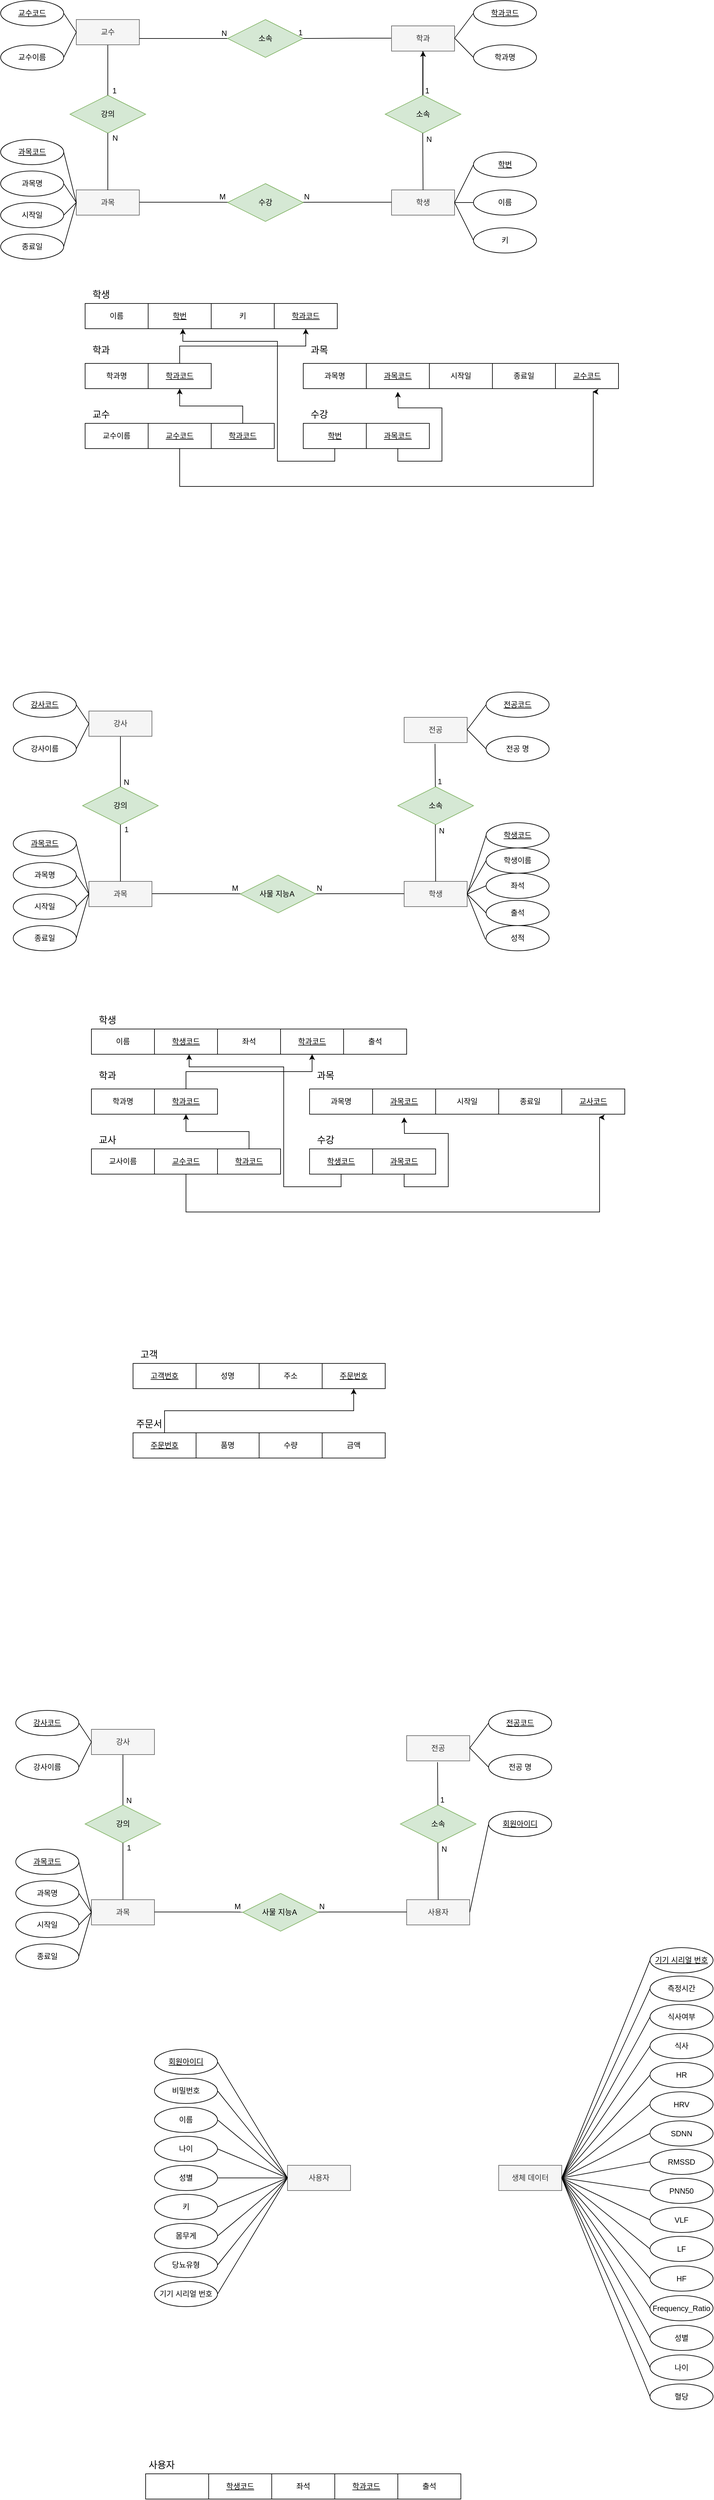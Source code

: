 <mxfile version="22.0.8" type="github">
  <diagram name="페이지-1" id="Q9GPWtl4dz6Prq9a7Tfs">
    <mxGraphModel dx="1434" dy="1951" grid="1" gridSize="10" guides="1" tooltips="1" connect="1" arrows="1" fold="1" page="1" pageScale="1" pageWidth="827" pageHeight="1169" math="0" shadow="0">
      <root>
        <mxCell id="0" />
        <mxCell id="1" parent="0" />
        <mxCell id="AGyuReAx4IVv6xOUwFAU-2" value="과목" style="whiteSpace=wrap;html=1;align=center;fillColor=#f5f5f5;fontColor=#333333;strokeColor=#666666;" parent="1" vertex="1">
          <mxGeometry x="181" y="270" width="100" height="40" as="geometry" />
        </mxCell>
        <mxCell id="AGyuReAx4IVv6xOUwFAU-4" value="학생" style="whiteSpace=wrap;html=1;align=center;fillColor=#f5f5f5;fontColor=#333333;strokeColor=#666666;" parent="1" vertex="1">
          <mxGeometry x="681" y="270" width="100" height="40" as="geometry" />
        </mxCell>
        <mxCell id="ryIB05gUjZDWtRrVTaDK-16" value="" style="endArrow=none;html=1;rounded=0;" parent="1" source="AGyuReAx4IVv6xOUwFAU-3" edge="1">
          <mxGeometry relative="1" as="geometry">
            <mxPoint x="401" y="289.5" as="sourcePoint" />
            <mxPoint x="561" y="289.5" as="targetPoint" />
          </mxGeometry>
        </mxCell>
        <mxCell id="ryIB05gUjZDWtRrVTaDK-18" value="N" style="resizable=0;html=1;whiteSpace=wrap;align=right;verticalAlign=bottom;" parent="ryIB05gUjZDWtRrVTaDK-16" connectable="0" vertex="1">
          <mxGeometry x="1" relative="1" as="geometry">
            <mxPoint x="-8" as="offset" />
          </mxGeometry>
        </mxCell>
        <mxCell id="ryIB05gUjZDWtRrVTaDK-19" value="" style="endArrow=none;html=1;rounded=0;" parent="1" target="AGyuReAx4IVv6xOUwFAU-3" edge="1">
          <mxGeometry relative="1" as="geometry">
            <mxPoint x="401" y="289.5" as="sourcePoint" />
            <mxPoint x="561" y="289.5" as="targetPoint" />
          </mxGeometry>
        </mxCell>
        <mxCell id="ryIB05gUjZDWtRrVTaDK-20" value="M" style="resizable=0;html=1;whiteSpace=wrap;align=left;verticalAlign=bottom;" parent="ryIB05gUjZDWtRrVTaDK-19" connectable="0" vertex="1">
          <mxGeometry x="-1" relative="1" as="geometry">
            <mxPoint x="5" as="offset" />
          </mxGeometry>
        </mxCell>
        <mxCell id="AGyuReAx4IVv6xOUwFAU-3" value="수강" style="shape=rhombus;perimeter=rhombusPerimeter;whiteSpace=wrap;html=1;align=center;fillColor=#d5e8d4;strokeColor=#82b366;" parent="1" vertex="1">
          <mxGeometry x="421" y="260" width="120" height="60" as="geometry" />
        </mxCell>
        <mxCell id="ryIB05gUjZDWtRrVTaDK-22" value="" style="endArrow=none;html=1;rounded=0;" parent="1" edge="1">
          <mxGeometry relative="1" as="geometry">
            <mxPoint x="561" y="289.5" as="sourcePoint" />
            <mxPoint x="681" y="289.5" as="targetPoint" />
          </mxGeometry>
        </mxCell>
        <mxCell id="ryIB05gUjZDWtRrVTaDK-23" value="" style="endArrow=none;html=1;rounded=0;" parent="1" edge="1">
          <mxGeometry relative="1" as="geometry">
            <mxPoint x="281" y="289.5" as="sourcePoint" />
            <mxPoint x="401" y="289.5" as="targetPoint" />
          </mxGeometry>
        </mxCell>
        <mxCell id="ryIB05gUjZDWtRrVTaDK-24" value="강의" style="shape=rhombus;perimeter=rhombusPerimeter;whiteSpace=wrap;html=1;align=center;fillColor=#d5e8d4;strokeColor=#82b366;" parent="1" vertex="1">
          <mxGeometry x="171" y="120" width="120" height="60" as="geometry" />
        </mxCell>
        <mxCell id="ryIB05gUjZDWtRrVTaDK-25" value="" style="endArrow=none;html=1;rounded=0;exitX=0.5;exitY=0;exitDx=0;exitDy=0;entryX=0.5;entryY=1;entryDx=0;entryDy=0;" parent="1" source="AGyuReAx4IVv6xOUwFAU-2" target="ryIB05gUjZDWtRrVTaDK-24" edge="1">
          <mxGeometry relative="1" as="geometry">
            <mxPoint x="230" y="270" as="sourcePoint" />
            <mxPoint x="231" y="190" as="targetPoint" />
          </mxGeometry>
        </mxCell>
        <mxCell id="ryIB05gUjZDWtRrVTaDK-26" value="N" style="resizable=0;html=1;whiteSpace=wrap;align=right;verticalAlign=bottom;" parent="ryIB05gUjZDWtRrVTaDK-25" connectable="0" vertex="1">
          <mxGeometry x="1" relative="1" as="geometry">
            <mxPoint x="17" y="16" as="offset" />
          </mxGeometry>
        </mxCell>
        <mxCell id="ryIB05gUjZDWtRrVTaDK-27" value="" style="endArrow=none;html=1;rounded=0;entryX=0.5;entryY=0;entryDx=0;entryDy=0;" parent="1" target="ryIB05gUjZDWtRrVTaDK-24" edge="1">
          <mxGeometry relative="1" as="geometry">
            <mxPoint x="231" y="40" as="sourcePoint" />
            <mxPoint x="230.5" y="108" as="targetPoint" />
          </mxGeometry>
        </mxCell>
        <mxCell id="ryIB05gUjZDWtRrVTaDK-28" value="1" style="resizable=0;html=1;whiteSpace=wrap;align=right;verticalAlign=bottom;" parent="ryIB05gUjZDWtRrVTaDK-27" connectable="0" vertex="1">
          <mxGeometry x="1" relative="1" as="geometry">
            <mxPoint x="15" y="1" as="offset" />
          </mxGeometry>
        </mxCell>
        <mxCell id="ryIB05gUjZDWtRrVTaDK-29" value="교수" style="whiteSpace=wrap;html=1;align=center;fillColor=#f5f5f5;fontColor=#333333;strokeColor=#666666;" parent="1" vertex="1">
          <mxGeometry x="181" width="100" height="40" as="geometry" />
        </mxCell>
        <mxCell id="ryIB05gUjZDWtRrVTaDK-30" value="" style="endArrow=none;html=1;rounded=0;" parent="1" target="ryIB05gUjZDWtRrVTaDK-32" edge="1">
          <mxGeometry relative="1" as="geometry">
            <mxPoint x="281" y="30" as="sourcePoint" />
            <mxPoint x="411" y="30" as="targetPoint" />
          </mxGeometry>
        </mxCell>
        <mxCell id="ryIB05gUjZDWtRrVTaDK-31" value="N" style="resizable=0;html=1;whiteSpace=wrap;align=right;verticalAlign=bottom;" parent="ryIB05gUjZDWtRrVTaDK-30" connectable="0" vertex="1">
          <mxGeometry x="1" relative="1" as="geometry" />
        </mxCell>
        <mxCell id="ryIB05gUjZDWtRrVTaDK-32" value="소속" style="shape=rhombus;perimeter=rhombusPerimeter;whiteSpace=wrap;html=1;align=center;fillColor=#d5e8d4;strokeColor=#82b366;" parent="1" vertex="1">
          <mxGeometry x="421" width="120" height="60" as="geometry" />
        </mxCell>
        <mxCell id="ryIB05gUjZDWtRrVTaDK-33" value="" style="endArrow=none;html=1;rounded=0;entryX=1;entryY=0.5;entryDx=0;entryDy=0;" parent="1" target="ryIB05gUjZDWtRrVTaDK-32" edge="1">
          <mxGeometry relative="1" as="geometry">
            <mxPoint x="681" y="29.5" as="sourcePoint" />
            <mxPoint x="551" y="29.5" as="targetPoint" />
            <Array as="points">
              <mxPoint x="621" y="29.5" />
            </Array>
          </mxGeometry>
        </mxCell>
        <mxCell id="ryIB05gUjZDWtRrVTaDK-34" value="1" style="resizable=0;html=1;whiteSpace=wrap;align=right;verticalAlign=bottom;" parent="ryIB05gUjZDWtRrVTaDK-33" connectable="0" vertex="1">
          <mxGeometry x="1" relative="1" as="geometry" />
        </mxCell>
        <mxCell id="ryIB05gUjZDWtRrVTaDK-35" value="학과" style="whiteSpace=wrap;html=1;align=center;fillColor=#f5f5f5;fontColor=#333333;strokeColor=#666666;" parent="1" vertex="1">
          <mxGeometry x="681" y="10" width="100" height="40" as="geometry" />
        </mxCell>
        <mxCell id="ryIB05gUjZDWtRrVTaDK-77" value="" style="edgeStyle=orthogonalEdgeStyle;rounded=0;orthogonalLoop=1;jettySize=auto;html=1;" parent="1" source="ryIB05gUjZDWtRrVTaDK-36" target="ryIB05gUjZDWtRrVTaDK-35" edge="1">
          <mxGeometry relative="1" as="geometry" />
        </mxCell>
        <mxCell id="ryIB05gUjZDWtRrVTaDK-36" value="소속" style="shape=rhombus;perimeter=rhombusPerimeter;whiteSpace=wrap;html=1;align=center;fillColor=#d5e8d4;strokeColor=#82b366;" parent="1" vertex="1">
          <mxGeometry x="671" y="120" width="120" height="60" as="geometry" />
        </mxCell>
        <mxCell id="ryIB05gUjZDWtRrVTaDK-37" value="" style="endArrow=none;html=1;rounded=0;" parent="1" edge="1">
          <mxGeometry relative="1" as="geometry">
            <mxPoint x="731" y="270" as="sourcePoint" />
            <mxPoint x="730.5" y="180" as="targetPoint" />
          </mxGeometry>
        </mxCell>
        <mxCell id="ryIB05gUjZDWtRrVTaDK-38" value="N" style="resizable=0;html=1;whiteSpace=wrap;align=right;verticalAlign=bottom;" parent="ryIB05gUjZDWtRrVTaDK-37" connectable="0" vertex="1">
          <mxGeometry x="1" relative="1" as="geometry">
            <mxPoint x="16" y="18" as="offset" />
          </mxGeometry>
        </mxCell>
        <mxCell id="ryIB05gUjZDWtRrVTaDK-42" value="" style="endArrow=none;html=1;rounded=0;" parent="1" edge="1">
          <mxGeometry relative="1" as="geometry">
            <mxPoint x="730.5" y="50" as="sourcePoint" />
            <mxPoint x="730.5" y="120" as="targetPoint" />
          </mxGeometry>
        </mxCell>
        <mxCell id="ryIB05gUjZDWtRrVTaDK-43" value="1" style="resizable=0;html=1;whiteSpace=wrap;align=right;verticalAlign=bottom;" parent="ryIB05gUjZDWtRrVTaDK-42" connectable="0" vertex="1">
          <mxGeometry x="1" relative="1" as="geometry">
            <mxPoint x="12" y="1" as="offset" />
          </mxGeometry>
        </mxCell>
        <mxCell id="ryIB05gUjZDWtRrVTaDK-44" value="교수코드" style="ellipse;whiteSpace=wrap;html=1;align=center;fontStyle=4;" parent="1" vertex="1">
          <mxGeometry x="61" y="-30" width="100" height="40" as="geometry" />
        </mxCell>
        <mxCell id="ryIB05gUjZDWtRrVTaDK-45" value="교수이름" style="ellipse;whiteSpace=wrap;html=1;align=center;" parent="1" vertex="1">
          <mxGeometry x="61" y="40" width="100" height="40" as="geometry" />
        </mxCell>
        <mxCell id="ryIB05gUjZDWtRrVTaDK-48" value="" style="endArrow=none;html=1;rounded=0;entryX=0;entryY=0.5;entryDx=0;entryDy=0;" parent="1" target="ryIB05gUjZDWtRrVTaDK-29" edge="1">
          <mxGeometry relative="1" as="geometry">
            <mxPoint x="161" y="60" as="sourcePoint" />
            <mxPoint x="321" y="60" as="targetPoint" />
          </mxGeometry>
        </mxCell>
        <mxCell id="ryIB05gUjZDWtRrVTaDK-49" value="" style="endArrow=none;html=1;rounded=0;entryX=0;entryY=0.5;entryDx=0;entryDy=0;exitX=1;exitY=0.5;exitDx=0;exitDy=0;" parent="1" source="ryIB05gUjZDWtRrVTaDK-44" target="ryIB05gUjZDWtRrVTaDK-29" edge="1">
          <mxGeometry relative="1" as="geometry">
            <mxPoint x="161" y="10" as="sourcePoint" />
            <mxPoint x="321" y="10" as="targetPoint" />
          </mxGeometry>
        </mxCell>
        <mxCell id="ryIB05gUjZDWtRrVTaDK-50" value="과목코드" style="ellipse;whiteSpace=wrap;html=1;align=center;fontStyle=4;" parent="1" vertex="1">
          <mxGeometry x="61" y="190" width="100" height="40" as="geometry" />
        </mxCell>
        <mxCell id="ryIB05gUjZDWtRrVTaDK-53" value="과목명" style="ellipse;whiteSpace=wrap;html=1;align=center;" parent="1" vertex="1">
          <mxGeometry x="61" y="240" width="100" height="40" as="geometry" />
        </mxCell>
        <mxCell id="ryIB05gUjZDWtRrVTaDK-56" value="종료일" style="ellipse;whiteSpace=wrap;html=1;align=center;" parent="1" vertex="1">
          <mxGeometry x="61" y="340" width="100" height="40" as="geometry" />
        </mxCell>
        <mxCell id="ryIB05gUjZDWtRrVTaDK-57" value="시작일" style="ellipse;whiteSpace=wrap;html=1;align=center;" parent="1" vertex="1">
          <mxGeometry x="61" y="290" width="100" height="40" as="geometry" />
        </mxCell>
        <mxCell id="ryIB05gUjZDWtRrVTaDK-67" value="" style="endArrow=none;html=1;rounded=0;exitX=1;exitY=0.5;exitDx=0;exitDy=0;" parent="1" source="ryIB05gUjZDWtRrVTaDK-50" edge="1">
          <mxGeometry relative="1" as="geometry">
            <mxPoint x="161" y="290" as="sourcePoint" />
            <mxPoint x="181" y="290" as="targetPoint" />
          </mxGeometry>
        </mxCell>
        <mxCell id="ryIB05gUjZDWtRrVTaDK-68" value="" style="endArrow=none;html=1;rounded=0;entryX=0;entryY=0.5;entryDx=0;entryDy=0;exitX=1;exitY=0.5;exitDx=0;exitDy=0;" parent="1" source="ryIB05gUjZDWtRrVTaDK-53" target="AGyuReAx4IVv6xOUwFAU-2" edge="1">
          <mxGeometry relative="1" as="geometry">
            <mxPoint x="161" y="350" as="sourcePoint" />
            <mxPoint x="321" y="350" as="targetPoint" />
            <Array as="points" />
          </mxGeometry>
        </mxCell>
        <mxCell id="ryIB05gUjZDWtRrVTaDK-69" value="" style="endArrow=none;html=1;rounded=0;exitX=1;exitY=0.5;exitDx=0;exitDy=0;" parent="1" source="ryIB05gUjZDWtRrVTaDK-57" edge="1">
          <mxGeometry relative="1" as="geometry">
            <mxPoint x="161" y="404.75" as="sourcePoint" />
            <mxPoint x="181" y="290" as="targetPoint" />
          </mxGeometry>
        </mxCell>
        <mxCell id="ryIB05gUjZDWtRrVTaDK-70" value="" style="endArrow=none;html=1;rounded=0;entryX=0;entryY=0.5;entryDx=0;entryDy=0;exitX=1;exitY=0.5;exitDx=0;exitDy=0;" parent="1" source="ryIB05gUjZDWtRrVTaDK-56" target="AGyuReAx4IVv6xOUwFAU-2" edge="1">
          <mxGeometry relative="1" as="geometry">
            <mxPoint x="171" y="440" as="sourcePoint" />
            <mxPoint x="331" y="440" as="targetPoint" />
          </mxGeometry>
        </mxCell>
        <mxCell id="ryIB05gUjZDWtRrVTaDK-78" value="학과명" style="ellipse;whiteSpace=wrap;html=1;align=center;" parent="1" vertex="1">
          <mxGeometry x="811" y="40" width="100" height="40" as="geometry" />
        </mxCell>
        <mxCell id="ryIB05gUjZDWtRrVTaDK-79" value="학번" style="ellipse;whiteSpace=wrap;html=1;align=center;fontStyle=4;" parent="1" vertex="1">
          <mxGeometry x="811" y="210" width="100" height="40" as="geometry" />
        </mxCell>
        <mxCell id="ryIB05gUjZDWtRrVTaDK-80" value="학과코드" style="ellipse;whiteSpace=wrap;html=1;align=center;fontStyle=4;" parent="1" vertex="1">
          <mxGeometry x="811" y="-30" width="100" height="40" as="geometry" />
        </mxCell>
        <mxCell id="ryIB05gUjZDWtRrVTaDK-81" value="" style="endArrow=none;html=1;rounded=0;entryX=0;entryY=0.5;entryDx=0;entryDy=0;" parent="1" target="ryIB05gUjZDWtRrVTaDK-80" edge="1">
          <mxGeometry relative="1" as="geometry">
            <mxPoint x="781" y="29.5" as="sourcePoint" />
            <mxPoint x="941" y="29.5" as="targetPoint" />
          </mxGeometry>
        </mxCell>
        <mxCell id="ryIB05gUjZDWtRrVTaDK-82" value="" style="endArrow=none;html=1;rounded=0;entryX=0;entryY=0.5;entryDx=0;entryDy=0;" parent="1" target="ryIB05gUjZDWtRrVTaDK-78" edge="1">
          <mxGeometry relative="1" as="geometry">
            <mxPoint x="781" y="29.5" as="sourcePoint" />
            <mxPoint x="941" y="29.5" as="targetPoint" />
          </mxGeometry>
        </mxCell>
        <mxCell id="ryIB05gUjZDWtRrVTaDK-83" value="이름" style="ellipse;whiteSpace=wrap;html=1;align=center;" parent="1" vertex="1">
          <mxGeometry x="811" y="270" width="100" height="40" as="geometry" />
        </mxCell>
        <mxCell id="ryIB05gUjZDWtRrVTaDK-85" value="키" style="ellipse;whiteSpace=wrap;html=1;align=center;" parent="1" vertex="1">
          <mxGeometry x="811" y="330" width="100" height="40" as="geometry" />
        </mxCell>
        <mxCell id="ryIB05gUjZDWtRrVTaDK-86" value="" style="endArrow=none;html=1;rounded=0;entryX=0;entryY=0.5;entryDx=0;entryDy=0;" parent="1" target="ryIB05gUjZDWtRrVTaDK-79" edge="1">
          <mxGeometry relative="1" as="geometry">
            <mxPoint x="781" y="290" as="sourcePoint" />
            <mxPoint x="941" y="290" as="targetPoint" />
          </mxGeometry>
        </mxCell>
        <mxCell id="ryIB05gUjZDWtRrVTaDK-87" value="" style="endArrow=none;html=1;rounded=0;" parent="1" edge="1">
          <mxGeometry relative="1" as="geometry">
            <mxPoint x="781" y="290" as="sourcePoint" />
            <mxPoint x="811" y="290" as="targetPoint" />
          </mxGeometry>
        </mxCell>
        <mxCell id="ryIB05gUjZDWtRrVTaDK-88" value="" style="endArrow=none;html=1;rounded=0;entryX=0;entryY=0.5;entryDx=0;entryDy=0;" parent="1" target="ryIB05gUjZDWtRrVTaDK-85" edge="1">
          <mxGeometry relative="1" as="geometry">
            <mxPoint x="781" y="290" as="sourcePoint" />
            <mxPoint x="941" y="290" as="targetPoint" />
          </mxGeometry>
        </mxCell>
        <mxCell id="ryIB05gUjZDWtRrVTaDK-106" value="이름" style="whiteSpace=wrap;html=1;align=center;" parent="1" vertex="1">
          <mxGeometry x="195" y="450" width="100" height="40" as="geometry" />
        </mxCell>
        <mxCell id="ryIB05gUjZDWtRrVTaDK-107" value="&lt;u&gt;학번&lt;/u&gt;" style="whiteSpace=wrap;html=1;align=center;" parent="1" vertex="1">
          <mxGeometry x="295" y="450" width="100" height="40" as="geometry" />
        </mxCell>
        <mxCell id="ryIB05gUjZDWtRrVTaDK-108" value="키" style="whiteSpace=wrap;html=1;align=center;" parent="1" vertex="1">
          <mxGeometry x="395" y="450" width="100" height="40" as="geometry" />
        </mxCell>
        <mxCell id="ryIB05gUjZDWtRrVTaDK-109" value="&lt;font style=&quot;font-size: 15px;&quot;&gt;학생&lt;/font&gt;" style="text;html=1;align=center;verticalAlign=middle;resizable=0;points=[];autosize=1;strokeColor=none;fillColor=none;" parent="1" vertex="1">
          <mxGeometry x="195" y="420" width="50" height="30" as="geometry" />
        </mxCell>
        <mxCell id="ryIB05gUjZDWtRrVTaDK-111" value="학과명" style="whiteSpace=wrap;html=1;align=center;" parent="1" vertex="1">
          <mxGeometry x="195" y="545" width="100" height="40" as="geometry" />
        </mxCell>
        <mxCell id="ryIB05gUjZDWtRrVTaDK-146" style="edgeStyle=orthogonalEdgeStyle;rounded=0;orthogonalLoop=1;jettySize=auto;html=1;exitX=0.5;exitY=0;exitDx=0;exitDy=0;entryX=0.5;entryY=1;entryDx=0;entryDy=0;" parent="1" source="ryIB05gUjZDWtRrVTaDK-112" target="ryIB05gUjZDWtRrVTaDK-131" edge="1">
          <mxGeometry relative="1" as="geometry" />
        </mxCell>
        <mxCell id="ryIB05gUjZDWtRrVTaDK-112" value="&lt;u&gt;학과코드&lt;/u&gt;" style="whiteSpace=wrap;html=1;align=center;" parent="1" vertex="1">
          <mxGeometry x="295" y="545" width="100" height="40" as="geometry" />
        </mxCell>
        <mxCell id="ryIB05gUjZDWtRrVTaDK-114" value="과목명" style="whiteSpace=wrap;html=1;align=center;" parent="1" vertex="1">
          <mxGeometry x="541" y="545" width="100" height="40" as="geometry" />
        </mxCell>
        <mxCell id="ryIB05gUjZDWtRrVTaDK-115" value="&lt;u&gt;과목코드&lt;/u&gt;" style="whiteSpace=wrap;html=1;align=center;" parent="1" vertex="1">
          <mxGeometry x="641" y="545" width="100" height="40" as="geometry" />
        </mxCell>
        <mxCell id="ryIB05gUjZDWtRrVTaDK-116" value="시작일" style="whiteSpace=wrap;html=1;align=center;" parent="1" vertex="1">
          <mxGeometry x="741" y="545" width="100" height="40" as="geometry" />
        </mxCell>
        <mxCell id="ryIB05gUjZDWtRrVTaDK-117" value="종료일" style="whiteSpace=wrap;html=1;align=center;" parent="1" vertex="1">
          <mxGeometry x="841" y="545" width="100" height="40" as="geometry" />
        </mxCell>
        <mxCell id="ryIB05gUjZDWtRrVTaDK-118" value="&lt;font style=&quot;font-size: 15px;&quot;&gt;학과&lt;/font&gt;" style="text;html=1;align=center;verticalAlign=middle;resizable=0;points=[];autosize=1;strokeColor=none;fillColor=none;" parent="1" vertex="1">
          <mxGeometry x="195" y="508" width="50" height="30" as="geometry" />
        </mxCell>
        <mxCell id="ryIB05gUjZDWtRrVTaDK-119" value="&lt;font style=&quot;font-size: 15px;&quot;&gt;과목&lt;/font&gt;" style="text;html=1;align=center;verticalAlign=middle;resizable=0;points=[];autosize=1;strokeColor=none;fillColor=none;" parent="1" vertex="1">
          <mxGeometry x="541" y="508" width="50" height="30" as="geometry" />
        </mxCell>
        <mxCell id="ryIB05gUjZDWtRrVTaDK-120" value="교수이름" style="whiteSpace=wrap;html=1;align=center;" parent="1" vertex="1">
          <mxGeometry x="195" y="640" width="100" height="40" as="geometry" />
        </mxCell>
        <mxCell id="ryIB05gUjZDWtRrVTaDK-151" style="edgeStyle=orthogonalEdgeStyle;rounded=0;orthogonalLoop=1;jettySize=auto;html=1;exitX=0.5;exitY=1;exitDx=0;exitDy=0;" parent="1" source="ryIB05gUjZDWtRrVTaDK-121" edge="1">
          <mxGeometry relative="1" as="geometry">
            <mxPoint x="1000" y="590" as="targetPoint" />
            <Array as="points">
              <mxPoint x="345" y="740" />
              <mxPoint x="1001" y="740" />
            </Array>
          </mxGeometry>
        </mxCell>
        <mxCell id="ryIB05gUjZDWtRrVTaDK-121" value="&lt;u&gt;교수코드&lt;/u&gt;" style="whiteSpace=wrap;html=1;align=center;" parent="1" vertex="1">
          <mxGeometry x="295" y="640" width="100" height="40" as="geometry" />
        </mxCell>
        <mxCell id="ryIB05gUjZDWtRrVTaDK-122" value="&lt;font style=&quot;font-size: 15px;&quot;&gt;교수&lt;/font&gt;" style="text;html=1;align=center;verticalAlign=middle;resizable=0;points=[];autosize=1;strokeColor=none;fillColor=none;" parent="1" vertex="1">
          <mxGeometry x="195" y="610" width="50" height="30" as="geometry" />
        </mxCell>
        <mxCell id="ryIB05gUjZDWtRrVTaDK-152" style="edgeStyle=orthogonalEdgeStyle;rounded=0;orthogonalLoop=1;jettySize=auto;html=1;exitX=0.5;exitY=1;exitDx=0;exitDy=0;" parent="1" source="ryIB05gUjZDWtRrVTaDK-126" edge="1">
          <mxGeometry relative="1" as="geometry">
            <mxPoint x="350" y="490" as="targetPoint" />
            <Array as="points">
              <mxPoint x="591" y="700" />
              <mxPoint x="500" y="700" />
              <mxPoint x="500" y="510" />
              <mxPoint x="350" y="510" />
            </Array>
          </mxGeometry>
        </mxCell>
        <mxCell id="ryIB05gUjZDWtRrVTaDK-126" value="&lt;u&gt;학번&lt;/u&gt;" style="whiteSpace=wrap;html=1;align=center;" parent="1" vertex="1">
          <mxGeometry x="541" y="640" width="100" height="40" as="geometry" />
        </mxCell>
        <mxCell id="ryIB05gUjZDWtRrVTaDK-147" style="edgeStyle=orthogonalEdgeStyle;rounded=0;orthogonalLoop=1;jettySize=auto;html=1;exitX=0.5;exitY=1;exitDx=0;exitDy=0;" parent="1" source="ryIB05gUjZDWtRrVTaDK-127" edge="1">
          <mxGeometry relative="1" as="geometry">
            <mxPoint x="691" y="590" as="targetPoint" />
          </mxGeometry>
        </mxCell>
        <mxCell id="ryIB05gUjZDWtRrVTaDK-127" value="&lt;u&gt;과목코드&lt;/u&gt;" style="whiteSpace=wrap;html=1;align=center;" parent="1" vertex="1">
          <mxGeometry x="641" y="640" width="100" height="40" as="geometry" />
        </mxCell>
        <mxCell id="ryIB05gUjZDWtRrVTaDK-128" value="&lt;span style=&quot;font-size: 15px;&quot;&gt;수강&lt;/span&gt;" style="text;html=1;align=center;verticalAlign=middle;resizable=0;points=[];autosize=1;strokeColor=none;fillColor=none;" parent="1" vertex="1">
          <mxGeometry x="541" y="610" width="50" height="30" as="geometry" />
        </mxCell>
        <mxCell id="ryIB05gUjZDWtRrVTaDK-129" value="&lt;u&gt;교수코드&lt;/u&gt;" style="whiteSpace=wrap;html=1;align=center;" parent="1" vertex="1">
          <mxGeometry x="941" y="545" width="100" height="40" as="geometry" />
        </mxCell>
        <mxCell id="ryIB05gUjZDWtRrVTaDK-150" style="edgeStyle=orthogonalEdgeStyle;rounded=0;orthogonalLoop=1;jettySize=auto;html=1;exitX=0.5;exitY=0;exitDx=0;exitDy=0;entryX=0.5;entryY=1;entryDx=0;entryDy=0;" parent="1" source="ryIB05gUjZDWtRrVTaDK-130" target="ryIB05gUjZDWtRrVTaDK-112" edge="1">
          <mxGeometry relative="1" as="geometry" />
        </mxCell>
        <mxCell id="ryIB05gUjZDWtRrVTaDK-130" value="&lt;u&gt;학과코드&lt;/u&gt;" style="whiteSpace=wrap;html=1;align=center;" parent="1" vertex="1">
          <mxGeometry x="395" y="640" width="100" height="40" as="geometry" />
        </mxCell>
        <mxCell id="ryIB05gUjZDWtRrVTaDK-131" value="&lt;u&gt;학과코드&lt;/u&gt;" style="whiteSpace=wrap;html=1;align=center;" parent="1" vertex="1">
          <mxGeometry x="495" y="450" width="100" height="40" as="geometry" />
        </mxCell>
        <mxCell id="1ppySApteFcxsuwrAwtB-50" value="과목" style="whiteSpace=wrap;html=1;align=center;fillColor=#f5f5f5;fontColor=#333333;strokeColor=#666666;" parent="1" vertex="1">
          <mxGeometry x="201" y="1366" width="100" height="40" as="geometry" />
        </mxCell>
        <mxCell id="1ppySApteFcxsuwrAwtB-51" value="학생" style="whiteSpace=wrap;html=1;align=center;fillColor=#f5f5f5;fontColor=#333333;strokeColor=#666666;" parent="1" vertex="1">
          <mxGeometry x="701" y="1366" width="100" height="40" as="geometry" />
        </mxCell>
        <mxCell id="1ppySApteFcxsuwrAwtB-52" value="" style="endArrow=none;html=1;rounded=0;" parent="1" source="1ppySApteFcxsuwrAwtB-56" edge="1">
          <mxGeometry relative="1" as="geometry">
            <mxPoint x="421" y="1385.5" as="sourcePoint" />
            <mxPoint x="581" y="1385.5" as="targetPoint" />
          </mxGeometry>
        </mxCell>
        <mxCell id="1ppySApteFcxsuwrAwtB-53" value="N" style="resizable=0;html=1;whiteSpace=wrap;align=right;verticalAlign=bottom;" parent="1ppySApteFcxsuwrAwtB-52" connectable="0" vertex="1">
          <mxGeometry x="1" relative="1" as="geometry">
            <mxPoint x="-8" as="offset" />
          </mxGeometry>
        </mxCell>
        <mxCell id="1ppySApteFcxsuwrAwtB-54" value="" style="endArrow=none;html=1;rounded=0;" parent="1" target="1ppySApteFcxsuwrAwtB-56" edge="1">
          <mxGeometry relative="1" as="geometry">
            <mxPoint x="421" y="1385.5" as="sourcePoint" />
            <mxPoint x="581" y="1385.5" as="targetPoint" />
          </mxGeometry>
        </mxCell>
        <mxCell id="1ppySApteFcxsuwrAwtB-55" value="M" style="resizable=0;html=1;whiteSpace=wrap;align=left;verticalAlign=bottom;" parent="1ppySApteFcxsuwrAwtB-54" connectable="0" vertex="1">
          <mxGeometry x="-1" relative="1" as="geometry">
            <mxPoint x="5" as="offset" />
          </mxGeometry>
        </mxCell>
        <mxCell id="1ppySApteFcxsuwrAwtB-56" value="사물 지능A&amp;nbsp;" style="shape=rhombus;perimeter=rhombusPerimeter;whiteSpace=wrap;html=1;align=center;fillColor=#d5e8d4;strokeColor=#82b366;" parent="1" vertex="1">
          <mxGeometry x="441" y="1356" width="120" height="60" as="geometry" />
        </mxCell>
        <mxCell id="1ppySApteFcxsuwrAwtB-57" value="" style="endArrow=none;html=1;rounded=0;" parent="1" edge="1">
          <mxGeometry relative="1" as="geometry">
            <mxPoint x="581" y="1385.5" as="sourcePoint" />
            <mxPoint x="701" y="1385.5" as="targetPoint" />
          </mxGeometry>
        </mxCell>
        <mxCell id="1ppySApteFcxsuwrAwtB-58" value="" style="endArrow=none;html=1;rounded=0;" parent="1" edge="1">
          <mxGeometry relative="1" as="geometry">
            <mxPoint x="301" y="1385.5" as="sourcePoint" />
            <mxPoint x="421" y="1385.5" as="targetPoint" />
          </mxGeometry>
        </mxCell>
        <mxCell id="1ppySApteFcxsuwrAwtB-59" value="강의" style="shape=rhombus;perimeter=rhombusPerimeter;whiteSpace=wrap;html=1;align=center;fillColor=#d5e8d4;strokeColor=#82b366;" parent="1" vertex="1">
          <mxGeometry x="191" y="1216" width="120" height="60" as="geometry" />
        </mxCell>
        <mxCell id="1ppySApteFcxsuwrAwtB-60" value="" style="endArrow=none;html=1;rounded=0;exitX=0.5;exitY=0;exitDx=0;exitDy=0;entryX=0.5;entryY=1;entryDx=0;entryDy=0;" parent="1" source="1ppySApteFcxsuwrAwtB-50" target="1ppySApteFcxsuwrAwtB-59" edge="1">
          <mxGeometry relative="1" as="geometry">
            <mxPoint x="250" y="1366" as="sourcePoint" />
            <mxPoint x="251" y="1286" as="targetPoint" />
          </mxGeometry>
        </mxCell>
        <mxCell id="1ppySApteFcxsuwrAwtB-61" value="1" style="resizable=0;html=1;whiteSpace=wrap;align=right;verticalAlign=bottom;" parent="1ppySApteFcxsuwrAwtB-60" connectable="0" vertex="1">
          <mxGeometry x="1" relative="1" as="geometry">
            <mxPoint x="14" y="16" as="offset" />
          </mxGeometry>
        </mxCell>
        <mxCell id="1ppySApteFcxsuwrAwtB-62" value="" style="endArrow=none;html=1;rounded=0;entryX=0.5;entryY=0;entryDx=0;entryDy=0;" parent="1" target="1ppySApteFcxsuwrAwtB-59" edge="1">
          <mxGeometry relative="1" as="geometry">
            <mxPoint x="251" y="1136" as="sourcePoint" />
            <mxPoint x="250.5" y="1204" as="targetPoint" />
          </mxGeometry>
        </mxCell>
        <mxCell id="1ppySApteFcxsuwrAwtB-63" value="N" style="resizable=0;html=1;whiteSpace=wrap;align=right;verticalAlign=bottom;" parent="1ppySApteFcxsuwrAwtB-62" connectable="0" vertex="1">
          <mxGeometry x="1" relative="1" as="geometry">
            <mxPoint x="15" y="1" as="offset" />
          </mxGeometry>
        </mxCell>
        <mxCell id="1ppySApteFcxsuwrAwtB-64" value="강사" style="whiteSpace=wrap;html=1;align=center;fillColor=#f5f5f5;fontColor=#333333;strokeColor=#666666;" parent="1" vertex="1">
          <mxGeometry x="201" y="1096" width="100" height="40" as="geometry" />
        </mxCell>
        <mxCell id="1ppySApteFcxsuwrAwtB-70" value="전공" style="whiteSpace=wrap;html=1;align=center;fillColor=#f5f5f5;fontColor=#333333;strokeColor=#666666;" parent="1" vertex="1">
          <mxGeometry x="701" y="1106" width="100" height="40" as="geometry" />
        </mxCell>
        <mxCell id="1ppySApteFcxsuwrAwtB-72" value="소속" style="shape=rhombus;perimeter=rhombusPerimeter;whiteSpace=wrap;html=1;align=center;fillColor=#d5e8d4;strokeColor=#82b366;" parent="1" vertex="1">
          <mxGeometry x="691" y="1216" width="120" height="60" as="geometry" />
        </mxCell>
        <mxCell id="1ppySApteFcxsuwrAwtB-73" value="" style="endArrow=none;html=1;rounded=0;" parent="1" edge="1">
          <mxGeometry relative="1" as="geometry">
            <mxPoint x="751" y="1366" as="sourcePoint" />
            <mxPoint x="750.5" y="1276" as="targetPoint" />
          </mxGeometry>
        </mxCell>
        <mxCell id="1ppySApteFcxsuwrAwtB-74" value="N" style="resizable=0;html=1;whiteSpace=wrap;align=right;verticalAlign=bottom;" parent="1ppySApteFcxsuwrAwtB-73" connectable="0" vertex="1">
          <mxGeometry x="1" relative="1" as="geometry">
            <mxPoint x="16" y="18" as="offset" />
          </mxGeometry>
        </mxCell>
        <mxCell id="1ppySApteFcxsuwrAwtB-75" value="" style="endArrow=none;html=1;rounded=0;" parent="1" edge="1">
          <mxGeometry relative="1" as="geometry">
            <mxPoint x="750" y="1148" as="sourcePoint" />
            <mxPoint x="750.5" y="1216" as="targetPoint" />
          </mxGeometry>
        </mxCell>
        <mxCell id="1ppySApteFcxsuwrAwtB-76" value="1" style="resizable=0;html=1;whiteSpace=wrap;align=right;verticalAlign=bottom;" parent="1ppySApteFcxsuwrAwtB-75" connectable="0" vertex="1">
          <mxGeometry x="1" relative="1" as="geometry">
            <mxPoint x="12" y="1" as="offset" />
          </mxGeometry>
        </mxCell>
        <mxCell id="1ppySApteFcxsuwrAwtB-77" value="강사코드" style="ellipse;whiteSpace=wrap;html=1;align=center;fontStyle=4;" parent="1" vertex="1">
          <mxGeometry x="81" y="1066" width="100" height="40" as="geometry" />
        </mxCell>
        <mxCell id="1ppySApteFcxsuwrAwtB-78" value="강사이름" style="ellipse;whiteSpace=wrap;html=1;align=center;" parent="1" vertex="1">
          <mxGeometry x="81" y="1136" width="100" height="40" as="geometry" />
        </mxCell>
        <mxCell id="1ppySApteFcxsuwrAwtB-79" value="" style="endArrow=none;html=1;rounded=0;entryX=0;entryY=0.5;entryDx=0;entryDy=0;" parent="1" target="1ppySApteFcxsuwrAwtB-64" edge="1">
          <mxGeometry relative="1" as="geometry">
            <mxPoint x="181" y="1156" as="sourcePoint" />
            <mxPoint x="341" y="1156" as="targetPoint" />
          </mxGeometry>
        </mxCell>
        <mxCell id="1ppySApteFcxsuwrAwtB-80" value="" style="endArrow=none;html=1;rounded=0;entryX=0;entryY=0.5;entryDx=0;entryDy=0;exitX=1;exitY=0.5;exitDx=0;exitDy=0;" parent="1" source="1ppySApteFcxsuwrAwtB-77" target="1ppySApteFcxsuwrAwtB-64" edge="1">
          <mxGeometry relative="1" as="geometry">
            <mxPoint x="181" y="1106" as="sourcePoint" />
            <mxPoint x="341" y="1106" as="targetPoint" />
          </mxGeometry>
        </mxCell>
        <mxCell id="1ppySApteFcxsuwrAwtB-81" value="과목코드" style="ellipse;whiteSpace=wrap;html=1;align=center;fontStyle=4;" parent="1" vertex="1">
          <mxGeometry x="81" y="1286" width="100" height="40" as="geometry" />
        </mxCell>
        <mxCell id="1ppySApteFcxsuwrAwtB-82" value="과목명" style="ellipse;whiteSpace=wrap;html=1;align=center;" parent="1" vertex="1">
          <mxGeometry x="81" y="1336" width="100" height="40" as="geometry" />
        </mxCell>
        <mxCell id="1ppySApteFcxsuwrAwtB-83" value="종료일" style="ellipse;whiteSpace=wrap;html=1;align=center;" parent="1" vertex="1">
          <mxGeometry x="81" y="1436" width="100" height="40" as="geometry" />
        </mxCell>
        <mxCell id="1ppySApteFcxsuwrAwtB-84" value="시작일" style="ellipse;whiteSpace=wrap;html=1;align=center;" parent="1" vertex="1">
          <mxGeometry x="81" y="1386" width="100" height="40" as="geometry" />
        </mxCell>
        <mxCell id="1ppySApteFcxsuwrAwtB-85" value="" style="endArrow=none;html=1;rounded=0;exitX=1;exitY=0.5;exitDx=0;exitDy=0;" parent="1" source="1ppySApteFcxsuwrAwtB-81" edge="1">
          <mxGeometry relative="1" as="geometry">
            <mxPoint x="181" y="1386" as="sourcePoint" />
            <mxPoint x="201" y="1386" as="targetPoint" />
          </mxGeometry>
        </mxCell>
        <mxCell id="1ppySApteFcxsuwrAwtB-86" value="" style="endArrow=none;html=1;rounded=0;entryX=0;entryY=0.5;entryDx=0;entryDy=0;exitX=1;exitY=0.5;exitDx=0;exitDy=0;" parent="1" source="1ppySApteFcxsuwrAwtB-82" target="1ppySApteFcxsuwrAwtB-50" edge="1">
          <mxGeometry relative="1" as="geometry">
            <mxPoint x="181" y="1446" as="sourcePoint" />
            <mxPoint x="341" y="1446" as="targetPoint" />
            <Array as="points" />
          </mxGeometry>
        </mxCell>
        <mxCell id="1ppySApteFcxsuwrAwtB-87" value="" style="endArrow=none;html=1;rounded=0;exitX=1;exitY=0.5;exitDx=0;exitDy=0;" parent="1" source="1ppySApteFcxsuwrAwtB-84" edge="1">
          <mxGeometry relative="1" as="geometry">
            <mxPoint x="181" y="1500.75" as="sourcePoint" />
            <mxPoint x="201" y="1386" as="targetPoint" />
          </mxGeometry>
        </mxCell>
        <mxCell id="1ppySApteFcxsuwrAwtB-88" value="" style="endArrow=none;html=1;rounded=0;entryX=0;entryY=0.5;entryDx=0;entryDy=0;exitX=1;exitY=0.5;exitDx=0;exitDy=0;" parent="1" source="1ppySApteFcxsuwrAwtB-83" target="1ppySApteFcxsuwrAwtB-50" edge="1">
          <mxGeometry relative="1" as="geometry">
            <mxPoint x="191" y="1536" as="sourcePoint" />
            <mxPoint x="351" y="1536" as="targetPoint" />
          </mxGeometry>
        </mxCell>
        <mxCell id="1ppySApteFcxsuwrAwtB-89" value="전공 명" style="ellipse;whiteSpace=wrap;html=1;align=center;" parent="1" vertex="1">
          <mxGeometry x="831" y="1136" width="100" height="40" as="geometry" />
        </mxCell>
        <mxCell id="1ppySApteFcxsuwrAwtB-90" value="학생코드" style="ellipse;whiteSpace=wrap;html=1;align=center;fontStyle=4;" parent="1" vertex="1">
          <mxGeometry x="831" y="1273" width="100" height="40" as="geometry" />
        </mxCell>
        <mxCell id="1ppySApteFcxsuwrAwtB-91" value="전공코드" style="ellipse;whiteSpace=wrap;html=1;align=center;fontStyle=4;" parent="1" vertex="1">
          <mxGeometry x="831" y="1066" width="100" height="40" as="geometry" />
        </mxCell>
        <mxCell id="1ppySApteFcxsuwrAwtB-92" value="" style="endArrow=none;html=1;rounded=0;entryX=0;entryY=0.5;entryDx=0;entryDy=0;" parent="1" target="1ppySApteFcxsuwrAwtB-91" edge="1">
          <mxGeometry relative="1" as="geometry">
            <mxPoint x="801" y="1125.5" as="sourcePoint" />
            <mxPoint x="961" y="1125.5" as="targetPoint" />
          </mxGeometry>
        </mxCell>
        <mxCell id="1ppySApteFcxsuwrAwtB-93" value="" style="endArrow=none;html=1;rounded=0;entryX=0;entryY=0.5;entryDx=0;entryDy=0;" parent="1" target="1ppySApteFcxsuwrAwtB-89" edge="1">
          <mxGeometry relative="1" as="geometry">
            <mxPoint x="801" y="1125.5" as="sourcePoint" />
            <mxPoint x="961" y="1125.5" as="targetPoint" />
          </mxGeometry>
        </mxCell>
        <mxCell id="1ppySApteFcxsuwrAwtB-94" value="학생이름" style="ellipse;whiteSpace=wrap;html=1;align=center;" parent="1" vertex="1">
          <mxGeometry x="831" y="1313" width="100" height="40" as="geometry" />
        </mxCell>
        <mxCell id="1ppySApteFcxsuwrAwtB-95" value="좌석" style="ellipse;whiteSpace=wrap;html=1;align=center;" parent="1" vertex="1">
          <mxGeometry x="831" y="1353" width="100" height="40" as="geometry" />
        </mxCell>
        <mxCell id="1ppySApteFcxsuwrAwtB-96" value="" style="endArrow=none;html=1;rounded=0;entryX=0;entryY=0.5;entryDx=0;entryDy=0;" parent="1" target="1ppySApteFcxsuwrAwtB-90" edge="1">
          <mxGeometry relative="1" as="geometry">
            <mxPoint x="801" y="1386" as="sourcePoint" />
            <mxPoint x="961" y="1386" as="targetPoint" />
          </mxGeometry>
        </mxCell>
        <mxCell id="1ppySApteFcxsuwrAwtB-97" value="" style="endArrow=none;html=1;rounded=0;entryX=0;entryY=0.5;entryDx=0;entryDy=0;" parent="1" target="1ppySApteFcxsuwrAwtB-95" edge="1">
          <mxGeometry relative="1" as="geometry">
            <mxPoint x="801" y="1386" as="sourcePoint" />
            <mxPoint x="831" y="1386" as="targetPoint" />
          </mxGeometry>
        </mxCell>
        <mxCell id="1ppySApteFcxsuwrAwtB-101" value="" style="endArrow=none;html=1;rounded=0;entryX=0;entryY=0.5;entryDx=0;entryDy=0;" parent="1" target="1ppySApteFcxsuwrAwtB-94" edge="1">
          <mxGeometry relative="1" as="geometry">
            <mxPoint x="801" y="1385" as="sourcePoint" />
            <mxPoint x="961" y="1385" as="targetPoint" />
          </mxGeometry>
        </mxCell>
        <mxCell id="1ppySApteFcxsuwrAwtB-102" value="출석" style="ellipse;whiteSpace=wrap;html=1;align=center;" parent="1" vertex="1">
          <mxGeometry x="831" y="1396" width="100" height="40" as="geometry" />
        </mxCell>
        <mxCell id="1ppySApteFcxsuwrAwtB-103" value="성적" style="ellipse;whiteSpace=wrap;html=1;align=center;" parent="1" vertex="1">
          <mxGeometry x="831" y="1436" width="100" height="40" as="geometry" />
        </mxCell>
        <mxCell id="1ppySApteFcxsuwrAwtB-104" value="" style="endArrow=none;html=1;rounded=0;entryX=0;entryY=0.5;entryDx=0;entryDy=0;exitX=1;exitY=0.5;exitDx=0;exitDy=0;" parent="1" source="1ppySApteFcxsuwrAwtB-51" target="1ppySApteFcxsuwrAwtB-102" edge="1">
          <mxGeometry relative="1" as="geometry">
            <mxPoint x="811" y="1396" as="sourcePoint" />
            <mxPoint x="841" y="1383" as="targetPoint" />
          </mxGeometry>
        </mxCell>
        <mxCell id="1ppySApteFcxsuwrAwtB-105" value="" style="endArrow=none;html=1;rounded=0;exitX=1;exitY=0.5;exitDx=0;exitDy=0;" parent="1" source="1ppySApteFcxsuwrAwtB-51" edge="1">
          <mxGeometry relative="1" as="geometry">
            <mxPoint x="821" y="1406" as="sourcePoint" />
            <mxPoint x="830" y="1458" as="targetPoint" />
          </mxGeometry>
        </mxCell>
        <mxCell id="1ppySApteFcxsuwrAwtB-111" value="이름" style="whiteSpace=wrap;html=1;align=center;" parent="1" vertex="1">
          <mxGeometry x="205" y="1600" width="100" height="40" as="geometry" />
        </mxCell>
        <mxCell id="1ppySApteFcxsuwrAwtB-112" value="&lt;u&gt;학생코드&lt;/u&gt;" style="whiteSpace=wrap;html=1;align=center;" parent="1" vertex="1">
          <mxGeometry x="305" y="1600" width="100" height="40" as="geometry" />
        </mxCell>
        <mxCell id="1ppySApteFcxsuwrAwtB-113" value="좌석" style="whiteSpace=wrap;html=1;align=center;" parent="1" vertex="1">
          <mxGeometry x="405" y="1600" width="100" height="40" as="geometry" />
        </mxCell>
        <mxCell id="1ppySApteFcxsuwrAwtB-114" value="&lt;font style=&quot;font-size: 15px;&quot;&gt;학생&lt;/font&gt;" style="text;html=1;align=center;verticalAlign=middle;resizable=0;points=[];autosize=1;strokeColor=none;fillColor=none;" parent="1" vertex="1">
          <mxGeometry x="205" y="1570" width="50" height="30" as="geometry" />
        </mxCell>
        <mxCell id="1ppySApteFcxsuwrAwtB-115" value="학과명" style="whiteSpace=wrap;html=1;align=center;" parent="1" vertex="1">
          <mxGeometry x="205" y="1695" width="100" height="40" as="geometry" />
        </mxCell>
        <mxCell id="1ppySApteFcxsuwrAwtB-116" style="edgeStyle=orthogonalEdgeStyle;rounded=0;orthogonalLoop=1;jettySize=auto;html=1;exitX=0.5;exitY=0;exitDx=0;exitDy=0;entryX=0.5;entryY=1;entryDx=0;entryDy=0;" parent="1" source="1ppySApteFcxsuwrAwtB-117" target="1ppySApteFcxsuwrAwtB-136" edge="1">
          <mxGeometry relative="1" as="geometry" />
        </mxCell>
        <mxCell id="1ppySApteFcxsuwrAwtB-117" value="&lt;u&gt;학과코드&lt;/u&gt;" style="whiteSpace=wrap;html=1;align=center;" parent="1" vertex="1">
          <mxGeometry x="305" y="1695" width="100" height="40" as="geometry" />
        </mxCell>
        <mxCell id="1ppySApteFcxsuwrAwtB-118" value="과목명" style="whiteSpace=wrap;html=1;align=center;" parent="1" vertex="1">
          <mxGeometry x="551" y="1695" width="100" height="40" as="geometry" />
        </mxCell>
        <mxCell id="1ppySApteFcxsuwrAwtB-119" value="&lt;u&gt;과목코드&lt;/u&gt;" style="whiteSpace=wrap;html=1;align=center;" parent="1" vertex="1">
          <mxGeometry x="651" y="1695" width="100" height="40" as="geometry" />
        </mxCell>
        <mxCell id="1ppySApteFcxsuwrAwtB-120" value="시작일" style="whiteSpace=wrap;html=1;align=center;" parent="1" vertex="1">
          <mxGeometry x="751" y="1695" width="100" height="40" as="geometry" />
        </mxCell>
        <mxCell id="1ppySApteFcxsuwrAwtB-121" value="종료일" style="whiteSpace=wrap;html=1;align=center;" parent="1" vertex="1">
          <mxGeometry x="851" y="1695" width="100" height="40" as="geometry" />
        </mxCell>
        <mxCell id="1ppySApteFcxsuwrAwtB-122" value="&lt;font style=&quot;font-size: 15px;&quot;&gt;학과&lt;/font&gt;" style="text;html=1;align=center;verticalAlign=middle;resizable=0;points=[];autosize=1;strokeColor=none;fillColor=none;" parent="1" vertex="1">
          <mxGeometry x="205" y="1658" width="50" height="30" as="geometry" />
        </mxCell>
        <mxCell id="1ppySApteFcxsuwrAwtB-123" value="&lt;font style=&quot;font-size: 15px;&quot;&gt;과목&lt;/font&gt;" style="text;html=1;align=center;verticalAlign=middle;resizable=0;points=[];autosize=1;strokeColor=none;fillColor=none;" parent="1" vertex="1">
          <mxGeometry x="551" y="1658" width="50" height="30" as="geometry" />
        </mxCell>
        <mxCell id="1ppySApteFcxsuwrAwtB-124" value="교사이름" style="whiteSpace=wrap;html=1;align=center;" parent="1" vertex="1">
          <mxGeometry x="205" y="1790" width="100" height="40" as="geometry" />
        </mxCell>
        <mxCell id="1ppySApteFcxsuwrAwtB-125" style="edgeStyle=orthogonalEdgeStyle;rounded=0;orthogonalLoop=1;jettySize=auto;html=1;exitX=0.5;exitY=1;exitDx=0;exitDy=0;" parent="1" source="1ppySApteFcxsuwrAwtB-126" edge="1">
          <mxGeometry relative="1" as="geometry">
            <mxPoint x="1010" y="1740" as="targetPoint" />
            <Array as="points">
              <mxPoint x="355" y="1890" />
              <mxPoint x="1011" y="1890" />
            </Array>
          </mxGeometry>
        </mxCell>
        <mxCell id="1ppySApteFcxsuwrAwtB-126" value="&lt;u&gt;교수코드&lt;/u&gt;" style="whiteSpace=wrap;html=1;align=center;" parent="1" vertex="1">
          <mxGeometry x="305" y="1790" width="100" height="40" as="geometry" />
        </mxCell>
        <mxCell id="1ppySApteFcxsuwrAwtB-127" value="&lt;font style=&quot;font-size: 15px;&quot;&gt;교사&lt;/font&gt;" style="text;html=1;align=center;verticalAlign=middle;resizable=0;points=[];autosize=1;strokeColor=none;fillColor=none;" parent="1" vertex="1">
          <mxGeometry x="205" y="1760" width="50" height="30" as="geometry" />
        </mxCell>
        <mxCell id="1ppySApteFcxsuwrAwtB-128" style="edgeStyle=orthogonalEdgeStyle;rounded=0;orthogonalLoop=1;jettySize=auto;html=1;exitX=0.5;exitY=1;exitDx=0;exitDy=0;" parent="1" source="1ppySApteFcxsuwrAwtB-129" edge="1">
          <mxGeometry relative="1" as="geometry">
            <mxPoint x="360" y="1640" as="targetPoint" />
            <Array as="points">
              <mxPoint x="601" y="1850" />
              <mxPoint x="510" y="1850" />
              <mxPoint x="510" y="1660" />
              <mxPoint x="360" y="1660" />
            </Array>
          </mxGeometry>
        </mxCell>
        <mxCell id="1ppySApteFcxsuwrAwtB-129" value="&lt;u&gt;학생코드&lt;/u&gt;" style="whiteSpace=wrap;html=1;align=center;" parent="1" vertex="1">
          <mxGeometry x="551" y="1790" width="100" height="40" as="geometry" />
        </mxCell>
        <mxCell id="1ppySApteFcxsuwrAwtB-130" style="edgeStyle=orthogonalEdgeStyle;rounded=0;orthogonalLoop=1;jettySize=auto;html=1;exitX=0.5;exitY=1;exitDx=0;exitDy=0;" parent="1" source="1ppySApteFcxsuwrAwtB-131" edge="1">
          <mxGeometry relative="1" as="geometry">
            <mxPoint x="701" y="1740" as="targetPoint" />
          </mxGeometry>
        </mxCell>
        <mxCell id="1ppySApteFcxsuwrAwtB-131" value="&lt;u&gt;과목코드&lt;/u&gt;" style="whiteSpace=wrap;html=1;align=center;" parent="1" vertex="1">
          <mxGeometry x="651" y="1790" width="100" height="40" as="geometry" />
        </mxCell>
        <mxCell id="1ppySApteFcxsuwrAwtB-132" value="&lt;span style=&quot;font-size: 15px;&quot;&gt;수강&lt;/span&gt;" style="text;html=1;align=center;verticalAlign=middle;resizable=0;points=[];autosize=1;strokeColor=none;fillColor=none;" parent="1" vertex="1">
          <mxGeometry x="551" y="1760" width="50" height="30" as="geometry" />
        </mxCell>
        <mxCell id="1ppySApteFcxsuwrAwtB-133" value="&lt;u&gt;교사코드&lt;/u&gt;" style="whiteSpace=wrap;html=1;align=center;" parent="1" vertex="1">
          <mxGeometry x="951" y="1695" width="100" height="40" as="geometry" />
        </mxCell>
        <mxCell id="1ppySApteFcxsuwrAwtB-134" style="edgeStyle=orthogonalEdgeStyle;rounded=0;orthogonalLoop=1;jettySize=auto;html=1;exitX=0.5;exitY=0;exitDx=0;exitDy=0;entryX=0.5;entryY=1;entryDx=0;entryDy=0;" parent="1" source="1ppySApteFcxsuwrAwtB-135" target="1ppySApteFcxsuwrAwtB-117" edge="1">
          <mxGeometry relative="1" as="geometry" />
        </mxCell>
        <mxCell id="1ppySApteFcxsuwrAwtB-135" value="&lt;u&gt;학과코드&lt;/u&gt;" style="whiteSpace=wrap;html=1;align=center;" parent="1" vertex="1">
          <mxGeometry x="405" y="1790" width="100" height="40" as="geometry" />
        </mxCell>
        <mxCell id="1ppySApteFcxsuwrAwtB-136" value="&lt;u&gt;학과코드&lt;/u&gt;" style="whiteSpace=wrap;html=1;align=center;" parent="1" vertex="1">
          <mxGeometry x="505" y="1600" width="100" height="40" as="geometry" />
        </mxCell>
        <mxCell id="1ppySApteFcxsuwrAwtB-137" value="출석" style="whiteSpace=wrap;html=1;align=center;" parent="1" vertex="1">
          <mxGeometry x="605" y="1600" width="100" height="40" as="geometry" />
        </mxCell>
        <mxCell id="me-zzTVEZXQxd7xdhl99-1" value="성명" style="whiteSpace=wrap;html=1;align=center;" parent="1" vertex="1">
          <mxGeometry x="371" y="2130" width="100" height="40" as="geometry" />
        </mxCell>
        <mxCell id="me-zzTVEZXQxd7xdhl99-2" value="주소" style="whiteSpace=wrap;html=1;align=center;" parent="1" vertex="1">
          <mxGeometry x="471" y="2130" width="100" height="40" as="geometry" />
        </mxCell>
        <mxCell id="me-zzTVEZXQxd7xdhl99-4" value="&lt;span style=&quot;font-size: 15px;&quot;&gt;고객&lt;/span&gt;" style="text;html=1;align=center;verticalAlign=middle;resizable=0;points=[];autosize=1;strokeColor=none;fillColor=none;" parent="1" vertex="1">
          <mxGeometry x="271" y="2100" width="50" height="30" as="geometry" />
        </mxCell>
        <mxCell id="me-zzTVEZXQxd7xdhl99-5" value="&lt;u&gt;고객번호&lt;/u&gt;" style="whiteSpace=wrap;html=1;align=center;" parent="1" vertex="1">
          <mxGeometry x="271" y="2130" width="100" height="40" as="geometry" />
        </mxCell>
        <mxCell id="me-zzTVEZXQxd7xdhl99-6" value="품명" style="whiteSpace=wrap;html=1;align=center;" parent="1" vertex="1">
          <mxGeometry x="371" y="2240" width="100" height="40" as="geometry" />
        </mxCell>
        <mxCell id="me-zzTVEZXQxd7xdhl99-7" value="수량" style="whiteSpace=wrap;html=1;align=center;" parent="1" vertex="1">
          <mxGeometry x="471" y="2240" width="100" height="40" as="geometry" />
        </mxCell>
        <mxCell id="me-zzTVEZXQxd7xdhl99-8" value="금액" style="whiteSpace=wrap;html=1;align=center;" parent="1" vertex="1">
          <mxGeometry x="571" y="2240" width="100" height="40" as="geometry" />
        </mxCell>
        <mxCell id="me-zzTVEZXQxd7xdhl99-9" value="&lt;span style=&quot;font-size: 15px;&quot;&gt;주문서&lt;/span&gt;" style="text;html=1;align=center;verticalAlign=middle;resizable=0;points=[];autosize=1;strokeColor=none;fillColor=none;" parent="1" vertex="1">
          <mxGeometry x="261" y="2210" width="70" height="30" as="geometry" />
        </mxCell>
        <mxCell id="me-zzTVEZXQxd7xdhl99-12" style="edgeStyle=orthogonalEdgeStyle;rounded=0;orthogonalLoop=1;jettySize=auto;html=1;exitX=0.5;exitY=0;exitDx=0;exitDy=0;entryX=0.5;entryY=1;entryDx=0;entryDy=0;" parent="1" source="me-zzTVEZXQxd7xdhl99-10" target="me-zzTVEZXQxd7xdhl99-11" edge="1">
          <mxGeometry relative="1" as="geometry" />
        </mxCell>
        <mxCell id="me-zzTVEZXQxd7xdhl99-10" value="&lt;u&gt;주문번호&lt;/u&gt;" style="whiteSpace=wrap;html=1;align=center;" parent="1" vertex="1">
          <mxGeometry x="271" y="2240" width="100" height="40" as="geometry" />
        </mxCell>
        <mxCell id="me-zzTVEZXQxd7xdhl99-11" value="&lt;u&gt;주문번호&lt;/u&gt;" style="whiteSpace=wrap;html=1;align=center;" parent="1" vertex="1">
          <mxGeometry x="571" y="2130" width="100" height="40" as="geometry" />
        </mxCell>
        <mxCell id="Lad_qdYqStw2mXV45Vpa-8" value="" style="whiteSpace=wrap;html=1;align=center;" parent="1" vertex="1">
          <mxGeometry x="291" y="3890" width="100" height="40" as="geometry" />
        </mxCell>
        <mxCell id="Lad_qdYqStw2mXV45Vpa-9" value="&lt;u&gt;학생코드&lt;/u&gt;" style="whiteSpace=wrap;html=1;align=center;" parent="1" vertex="1">
          <mxGeometry x="391" y="3890" width="100" height="40" as="geometry" />
        </mxCell>
        <mxCell id="Lad_qdYqStw2mXV45Vpa-10" value="좌석" style="whiteSpace=wrap;html=1;align=center;" parent="1" vertex="1">
          <mxGeometry x="491" y="3890" width="100" height="40" as="geometry" />
        </mxCell>
        <mxCell id="Lad_qdYqStw2mXV45Vpa-11" value="&lt;font style=&quot;font-size: 15px;&quot;&gt;사용자&lt;/font&gt;" style="text;html=1;align=center;verticalAlign=middle;resizable=0;points=[];autosize=1;strokeColor=none;fillColor=none;" parent="1" vertex="1">
          <mxGeometry x="281" y="3860" width="70" height="30" as="geometry" />
        </mxCell>
        <mxCell id="Lad_qdYqStw2mXV45Vpa-12" value="&lt;u&gt;학과코드&lt;/u&gt;" style="whiteSpace=wrap;html=1;align=center;" parent="1" vertex="1">
          <mxGeometry x="591" y="3890" width="100" height="40" as="geometry" />
        </mxCell>
        <mxCell id="Lad_qdYqStw2mXV45Vpa-13" value="출석" style="whiteSpace=wrap;html=1;align=center;" parent="1" vertex="1">
          <mxGeometry x="691" y="3890" width="100" height="40" as="geometry" />
        </mxCell>
        <mxCell id="KppniZACtA5Ze27jZTz4-1" value="과목" style="whiteSpace=wrap;html=1;align=center;fillColor=#f5f5f5;fontColor=#333333;strokeColor=#666666;" vertex="1" parent="1">
          <mxGeometry x="205" y="2980" width="100" height="40" as="geometry" />
        </mxCell>
        <mxCell id="KppniZACtA5Ze27jZTz4-2" value="사용자" style="whiteSpace=wrap;html=1;align=center;fillColor=#f5f5f5;fontColor=#333333;strokeColor=#666666;" vertex="1" parent="1">
          <mxGeometry x="705" y="2980" width="100" height="40" as="geometry" />
        </mxCell>
        <mxCell id="KppniZACtA5Ze27jZTz4-3" value="" style="endArrow=none;html=1;rounded=0;" edge="1" parent="1" source="KppniZACtA5Ze27jZTz4-7">
          <mxGeometry relative="1" as="geometry">
            <mxPoint x="425" y="2999.5" as="sourcePoint" />
            <mxPoint x="585" y="2999.5" as="targetPoint" />
          </mxGeometry>
        </mxCell>
        <mxCell id="KppniZACtA5Ze27jZTz4-4" value="N" style="resizable=0;html=1;whiteSpace=wrap;align=right;verticalAlign=bottom;" connectable="0" vertex="1" parent="KppniZACtA5Ze27jZTz4-3">
          <mxGeometry x="1" relative="1" as="geometry">
            <mxPoint x="-8" as="offset" />
          </mxGeometry>
        </mxCell>
        <mxCell id="KppniZACtA5Ze27jZTz4-5" value="" style="endArrow=none;html=1;rounded=0;" edge="1" parent="1" target="KppniZACtA5Ze27jZTz4-7">
          <mxGeometry relative="1" as="geometry">
            <mxPoint x="425" y="2999.5" as="sourcePoint" />
            <mxPoint x="585" y="2999.5" as="targetPoint" />
          </mxGeometry>
        </mxCell>
        <mxCell id="KppniZACtA5Ze27jZTz4-6" value="M" style="resizable=0;html=1;whiteSpace=wrap;align=left;verticalAlign=bottom;" connectable="0" vertex="1" parent="KppniZACtA5Ze27jZTz4-5">
          <mxGeometry x="-1" relative="1" as="geometry">
            <mxPoint x="5" as="offset" />
          </mxGeometry>
        </mxCell>
        <mxCell id="KppniZACtA5Ze27jZTz4-7" value="사물 지능A&amp;nbsp;" style="shape=rhombus;perimeter=rhombusPerimeter;whiteSpace=wrap;html=1;align=center;fillColor=#d5e8d4;strokeColor=#82b366;" vertex="1" parent="1">
          <mxGeometry x="445" y="2970" width="120" height="60" as="geometry" />
        </mxCell>
        <mxCell id="KppniZACtA5Ze27jZTz4-8" value="" style="endArrow=none;html=1;rounded=0;" edge="1" parent="1">
          <mxGeometry relative="1" as="geometry">
            <mxPoint x="585" y="2999.5" as="sourcePoint" />
            <mxPoint x="705" y="2999.5" as="targetPoint" />
          </mxGeometry>
        </mxCell>
        <mxCell id="KppniZACtA5Ze27jZTz4-9" value="" style="endArrow=none;html=1;rounded=0;" edge="1" parent="1">
          <mxGeometry relative="1" as="geometry">
            <mxPoint x="305" y="2999.5" as="sourcePoint" />
            <mxPoint x="425" y="2999.5" as="targetPoint" />
          </mxGeometry>
        </mxCell>
        <mxCell id="KppniZACtA5Ze27jZTz4-10" value="강의" style="shape=rhombus;perimeter=rhombusPerimeter;whiteSpace=wrap;html=1;align=center;fillColor=#d5e8d4;strokeColor=#82b366;" vertex="1" parent="1">
          <mxGeometry x="195" y="2830" width="120" height="60" as="geometry" />
        </mxCell>
        <mxCell id="KppniZACtA5Ze27jZTz4-11" value="" style="endArrow=none;html=1;rounded=0;exitX=0.5;exitY=0;exitDx=0;exitDy=0;entryX=0.5;entryY=1;entryDx=0;entryDy=0;" edge="1" parent="1" source="KppniZACtA5Ze27jZTz4-1" target="KppniZACtA5Ze27jZTz4-10">
          <mxGeometry relative="1" as="geometry">
            <mxPoint x="254" y="2980" as="sourcePoint" />
            <mxPoint x="255" y="2900" as="targetPoint" />
          </mxGeometry>
        </mxCell>
        <mxCell id="KppniZACtA5Ze27jZTz4-12" value="1" style="resizable=0;html=1;whiteSpace=wrap;align=right;verticalAlign=bottom;" connectable="0" vertex="1" parent="KppniZACtA5Ze27jZTz4-11">
          <mxGeometry x="1" relative="1" as="geometry">
            <mxPoint x="14" y="16" as="offset" />
          </mxGeometry>
        </mxCell>
        <mxCell id="KppniZACtA5Ze27jZTz4-13" value="" style="endArrow=none;html=1;rounded=0;entryX=0.5;entryY=0;entryDx=0;entryDy=0;" edge="1" parent="1" target="KppniZACtA5Ze27jZTz4-10">
          <mxGeometry relative="1" as="geometry">
            <mxPoint x="255" y="2750" as="sourcePoint" />
            <mxPoint x="254.5" y="2818" as="targetPoint" />
          </mxGeometry>
        </mxCell>
        <mxCell id="KppniZACtA5Ze27jZTz4-14" value="N" style="resizable=0;html=1;whiteSpace=wrap;align=right;verticalAlign=bottom;" connectable="0" vertex="1" parent="KppniZACtA5Ze27jZTz4-13">
          <mxGeometry x="1" relative="1" as="geometry">
            <mxPoint x="15" y="1" as="offset" />
          </mxGeometry>
        </mxCell>
        <mxCell id="KppniZACtA5Ze27jZTz4-15" value="강사" style="whiteSpace=wrap;html=1;align=center;fillColor=#f5f5f5;fontColor=#333333;strokeColor=#666666;" vertex="1" parent="1">
          <mxGeometry x="205" y="2710" width="100" height="40" as="geometry" />
        </mxCell>
        <mxCell id="KppniZACtA5Ze27jZTz4-16" value="전공" style="whiteSpace=wrap;html=1;align=center;fillColor=#f5f5f5;fontColor=#333333;strokeColor=#666666;" vertex="1" parent="1">
          <mxGeometry x="705" y="2720" width="100" height="40" as="geometry" />
        </mxCell>
        <mxCell id="KppniZACtA5Ze27jZTz4-17" value="소속" style="shape=rhombus;perimeter=rhombusPerimeter;whiteSpace=wrap;html=1;align=center;fillColor=#d5e8d4;strokeColor=#82b366;" vertex="1" parent="1">
          <mxGeometry x="695" y="2830" width="120" height="60" as="geometry" />
        </mxCell>
        <mxCell id="KppniZACtA5Ze27jZTz4-18" value="" style="endArrow=none;html=1;rounded=0;" edge="1" parent="1">
          <mxGeometry relative="1" as="geometry">
            <mxPoint x="755" y="2980" as="sourcePoint" />
            <mxPoint x="754.5" y="2890" as="targetPoint" />
          </mxGeometry>
        </mxCell>
        <mxCell id="KppniZACtA5Ze27jZTz4-19" value="N" style="resizable=0;html=1;whiteSpace=wrap;align=right;verticalAlign=bottom;" connectable="0" vertex="1" parent="KppniZACtA5Ze27jZTz4-18">
          <mxGeometry x="1" relative="1" as="geometry">
            <mxPoint x="16" y="18" as="offset" />
          </mxGeometry>
        </mxCell>
        <mxCell id="KppniZACtA5Ze27jZTz4-20" value="" style="endArrow=none;html=1;rounded=0;" edge="1" parent="1">
          <mxGeometry relative="1" as="geometry">
            <mxPoint x="754" y="2762" as="sourcePoint" />
            <mxPoint x="754.5" y="2830" as="targetPoint" />
          </mxGeometry>
        </mxCell>
        <mxCell id="KppniZACtA5Ze27jZTz4-21" value="1" style="resizable=0;html=1;whiteSpace=wrap;align=right;verticalAlign=bottom;" connectable="0" vertex="1" parent="KppniZACtA5Ze27jZTz4-20">
          <mxGeometry x="1" relative="1" as="geometry">
            <mxPoint x="12" y="1" as="offset" />
          </mxGeometry>
        </mxCell>
        <mxCell id="KppniZACtA5Ze27jZTz4-22" value="강사코드" style="ellipse;whiteSpace=wrap;html=1;align=center;fontStyle=4;" vertex="1" parent="1">
          <mxGeometry x="85" y="2680" width="100" height="40" as="geometry" />
        </mxCell>
        <mxCell id="KppniZACtA5Ze27jZTz4-23" value="강사이름" style="ellipse;whiteSpace=wrap;html=1;align=center;" vertex="1" parent="1">
          <mxGeometry x="85" y="2750" width="100" height="40" as="geometry" />
        </mxCell>
        <mxCell id="KppniZACtA5Ze27jZTz4-24" value="" style="endArrow=none;html=1;rounded=0;entryX=0;entryY=0.5;entryDx=0;entryDy=0;" edge="1" parent="1" target="KppniZACtA5Ze27jZTz4-15">
          <mxGeometry relative="1" as="geometry">
            <mxPoint x="185" y="2770" as="sourcePoint" />
            <mxPoint x="345" y="2770" as="targetPoint" />
          </mxGeometry>
        </mxCell>
        <mxCell id="KppniZACtA5Ze27jZTz4-25" value="" style="endArrow=none;html=1;rounded=0;entryX=0;entryY=0.5;entryDx=0;entryDy=0;exitX=1;exitY=0.5;exitDx=0;exitDy=0;" edge="1" parent="1" source="KppniZACtA5Ze27jZTz4-22" target="KppniZACtA5Ze27jZTz4-15">
          <mxGeometry relative="1" as="geometry">
            <mxPoint x="185" y="2720" as="sourcePoint" />
            <mxPoint x="345" y="2720" as="targetPoint" />
          </mxGeometry>
        </mxCell>
        <mxCell id="KppniZACtA5Ze27jZTz4-26" value="과목코드" style="ellipse;whiteSpace=wrap;html=1;align=center;fontStyle=4;" vertex="1" parent="1">
          <mxGeometry x="85" y="2900" width="100" height="40" as="geometry" />
        </mxCell>
        <mxCell id="KppniZACtA5Ze27jZTz4-27" value="과목명" style="ellipse;whiteSpace=wrap;html=1;align=center;" vertex="1" parent="1">
          <mxGeometry x="85" y="2950" width="100" height="40" as="geometry" />
        </mxCell>
        <mxCell id="KppniZACtA5Ze27jZTz4-28" value="종료일" style="ellipse;whiteSpace=wrap;html=1;align=center;" vertex="1" parent="1">
          <mxGeometry x="85" y="3050" width="100" height="40" as="geometry" />
        </mxCell>
        <mxCell id="KppniZACtA5Ze27jZTz4-29" value="시작일" style="ellipse;whiteSpace=wrap;html=1;align=center;" vertex="1" parent="1">
          <mxGeometry x="85" y="3000" width="100" height="40" as="geometry" />
        </mxCell>
        <mxCell id="KppniZACtA5Ze27jZTz4-30" value="" style="endArrow=none;html=1;rounded=0;exitX=1;exitY=0.5;exitDx=0;exitDy=0;" edge="1" parent="1" source="KppniZACtA5Ze27jZTz4-26">
          <mxGeometry relative="1" as="geometry">
            <mxPoint x="185" y="3000" as="sourcePoint" />
            <mxPoint x="205" y="3000" as="targetPoint" />
          </mxGeometry>
        </mxCell>
        <mxCell id="KppniZACtA5Ze27jZTz4-31" value="" style="endArrow=none;html=1;rounded=0;entryX=0;entryY=0.5;entryDx=0;entryDy=0;exitX=1;exitY=0.5;exitDx=0;exitDy=0;" edge="1" parent="1" source="KppniZACtA5Ze27jZTz4-27" target="KppniZACtA5Ze27jZTz4-1">
          <mxGeometry relative="1" as="geometry">
            <mxPoint x="185" y="3060" as="sourcePoint" />
            <mxPoint x="345" y="3060" as="targetPoint" />
            <Array as="points" />
          </mxGeometry>
        </mxCell>
        <mxCell id="KppniZACtA5Ze27jZTz4-32" value="" style="endArrow=none;html=1;rounded=0;exitX=1;exitY=0.5;exitDx=0;exitDy=0;" edge="1" parent="1" source="KppniZACtA5Ze27jZTz4-29">
          <mxGeometry relative="1" as="geometry">
            <mxPoint x="185" y="3114.75" as="sourcePoint" />
            <mxPoint x="205" y="3000" as="targetPoint" />
          </mxGeometry>
        </mxCell>
        <mxCell id="KppniZACtA5Ze27jZTz4-33" value="" style="endArrow=none;html=1;rounded=0;entryX=0;entryY=0.5;entryDx=0;entryDy=0;exitX=1;exitY=0.5;exitDx=0;exitDy=0;" edge="1" parent="1" source="KppniZACtA5Ze27jZTz4-28" target="KppniZACtA5Ze27jZTz4-1">
          <mxGeometry relative="1" as="geometry">
            <mxPoint x="195" y="3150" as="sourcePoint" />
            <mxPoint x="355" y="3150" as="targetPoint" />
          </mxGeometry>
        </mxCell>
        <mxCell id="KppniZACtA5Ze27jZTz4-34" value="전공 명" style="ellipse;whiteSpace=wrap;html=1;align=center;" vertex="1" parent="1">
          <mxGeometry x="835" y="2750" width="100" height="40" as="geometry" />
        </mxCell>
        <mxCell id="KppniZACtA5Ze27jZTz4-35" value="회원아이디" style="ellipse;whiteSpace=wrap;html=1;align=center;fontStyle=4;" vertex="1" parent="1">
          <mxGeometry x="835" y="2840" width="100" height="40" as="geometry" />
        </mxCell>
        <mxCell id="KppniZACtA5Ze27jZTz4-36" value="전공코드" style="ellipse;whiteSpace=wrap;html=1;align=center;fontStyle=4;" vertex="1" parent="1">
          <mxGeometry x="835" y="2680" width="100" height="40" as="geometry" />
        </mxCell>
        <mxCell id="KppniZACtA5Ze27jZTz4-37" value="" style="endArrow=none;html=1;rounded=0;entryX=0;entryY=0.5;entryDx=0;entryDy=0;" edge="1" parent="1" target="KppniZACtA5Ze27jZTz4-36">
          <mxGeometry relative="1" as="geometry">
            <mxPoint x="805" y="2739.5" as="sourcePoint" />
            <mxPoint x="965" y="2739.5" as="targetPoint" />
          </mxGeometry>
        </mxCell>
        <mxCell id="KppniZACtA5Ze27jZTz4-38" value="" style="endArrow=none;html=1;rounded=0;entryX=0;entryY=0.5;entryDx=0;entryDy=0;" edge="1" parent="1" target="KppniZACtA5Ze27jZTz4-34">
          <mxGeometry relative="1" as="geometry">
            <mxPoint x="805" y="2739.5" as="sourcePoint" />
            <mxPoint x="965" y="2739.5" as="targetPoint" />
          </mxGeometry>
        </mxCell>
        <mxCell id="KppniZACtA5Ze27jZTz4-39" value="VLF" style="ellipse;whiteSpace=wrap;html=1;align=center;" vertex="1" parent="1">
          <mxGeometry x="1091" y="3467.5" width="100" height="40" as="geometry" />
        </mxCell>
        <mxCell id="KppniZACtA5Ze27jZTz4-40" value="LF" style="ellipse;whiteSpace=wrap;html=1;align=center;" vertex="1" parent="1">
          <mxGeometry x="1091" y="3513.5" width="100" height="40" as="geometry" />
        </mxCell>
        <mxCell id="KppniZACtA5Ze27jZTz4-41" value="" style="endArrow=none;html=1;rounded=0;entryX=0;entryY=0.5;entryDx=0;entryDy=0;" edge="1" parent="1" target="KppniZACtA5Ze27jZTz4-35">
          <mxGeometry relative="1" as="geometry">
            <mxPoint x="805" y="3000" as="sourcePoint" />
            <mxPoint x="965" y="3000" as="targetPoint" />
          </mxGeometry>
        </mxCell>
        <mxCell id="KppniZACtA5Ze27jZTz4-42" value="" style="endArrow=none;html=1;rounded=0;entryX=0;entryY=0.5;entryDx=0;entryDy=0;exitX=1;exitY=0.5;exitDx=0;exitDy=0;" edge="1" parent="1" target="KppniZACtA5Ze27jZTz4-40" source="KppniZACtA5Ze27jZTz4-75">
          <mxGeometry relative="1" as="geometry">
            <mxPoint x="1061" y="3705.5" as="sourcePoint" />
            <mxPoint x="1091" y="3705.5" as="targetPoint" />
          </mxGeometry>
        </mxCell>
        <mxCell id="KppniZACtA5Ze27jZTz4-43" value="" style="endArrow=none;html=1;rounded=0;entryX=0;entryY=0.5;entryDx=0;entryDy=0;exitX=1;exitY=0.5;exitDx=0;exitDy=0;" edge="1" parent="1" target="KppniZACtA5Ze27jZTz4-39" source="KppniZACtA5Ze27jZTz4-75">
          <mxGeometry relative="1" as="geometry">
            <mxPoint x="1061" y="3704.5" as="sourcePoint" />
            <mxPoint x="1221" y="3704.5" as="targetPoint" />
          </mxGeometry>
        </mxCell>
        <mxCell id="KppniZACtA5Ze27jZTz4-44" value="HF" style="ellipse;whiteSpace=wrap;html=1;align=center;" vertex="1" parent="1">
          <mxGeometry x="1091" y="3560.5" width="100" height="40" as="geometry" />
        </mxCell>
        <mxCell id="KppniZACtA5Ze27jZTz4-46" value="" style="endArrow=none;html=1;rounded=0;entryX=0;entryY=0.5;entryDx=0;entryDy=0;exitX=1;exitY=0.5;exitDx=0;exitDy=0;" edge="1" parent="1" source="KppniZACtA5Ze27jZTz4-75" target="KppniZACtA5Ze27jZTz4-44">
          <mxGeometry relative="1" as="geometry">
            <mxPoint x="1061" y="3705.5" as="sourcePoint" />
            <mxPoint x="1101" y="3702.5" as="targetPoint" />
          </mxGeometry>
        </mxCell>
        <mxCell id="KppniZACtA5Ze27jZTz4-48" value="몸무게" style="ellipse;whiteSpace=wrap;html=1;align=center;" vertex="1" parent="1">
          <mxGeometry x="305" y="3493" width="100" height="40" as="geometry" />
        </mxCell>
        <mxCell id="KppniZACtA5Ze27jZTz4-50" value="" style="endArrow=none;html=1;rounded=0;entryX=1;entryY=0.5;entryDx=0;entryDy=0;exitX=0;exitY=0.5;exitDx=0;exitDy=0;" edge="1" parent="1" target="KppniZACtA5Ze27jZTz4-73" source="KppniZACtA5Ze27jZTz4-56">
          <mxGeometry relative="1" as="geometry">
            <mxPoint x="811" y="3178.5" as="sourcePoint" />
            <mxPoint x="405" y="3449" as="targetPoint" />
          </mxGeometry>
        </mxCell>
        <mxCell id="KppniZACtA5Ze27jZTz4-51" value="" style="endArrow=none;html=1;rounded=0;entryX=1;entryY=0.5;entryDx=0;entryDy=0;exitX=0;exitY=0.5;exitDx=0;exitDy=0;" edge="1" parent="1" target="KppniZACtA5Ze27jZTz4-48" source="KppniZACtA5Ze27jZTz4-56">
          <mxGeometry relative="1" as="geometry">
            <mxPoint x="811" y="3178.5" as="sourcePoint" />
            <mxPoint x="971" y="3178.5" as="targetPoint" />
          </mxGeometry>
        </mxCell>
        <mxCell id="KppniZACtA5Ze27jZTz4-52" value="기기 시리얼 번호" style="ellipse;whiteSpace=wrap;html=1;align=center;" vertex="1" parent="1">
          <mxGeometry x="305" y="3585" width="100" height="40" as="geometry" />
        </mxCell>
        <mxCell id="KppniZACtA5Ze27jZTz4-54" value="" style="endArrow=none;html=1;rounded=0;exitX=0;exitY=0.5;exitDx=0;exitDy=0;entryX=1;entryY=0.5;entryDx=0;entryDy=0;" edge="1" parent="1" target="KppniZACtA5Ze27jZTz4-72" source="KppniZACtA5Ze27jZTz4-56">
          <mxGeometry relative="1" as="geometry">
            <mxPoint x="805" y="3298.5" as="sourcePoint" />
            <mxPoint x="410" y="3529" as="targetPoint" />
          </mxGeometry>
        </mxCell>
        <mxCell id="KppniZACtA5Ze27jZTz4-55" value="" style="endArrow=none;html=1;rounded=0;entryX=1;entryY=0.5;entryDx=0;entryDy=0;exitX=0;exitY=0.5;exitDx=0;exitDy=0;" edge="1" parent="1" target="KppniZACtA5Ze27jZTz4-52" source="KppniZACtA5Ze27jZTz4-56">
          <mxGeometry relative="1" as="geometry">
            <mxPoint x="805" y="3298.5" as="sourcePoint" />
            <mxPoint x="965" y="3298.5" as="targetPoint" />
          </mxGeometry>
        </mxCell>
        <mxCell id="KppniZACtA5Ze27jZTz4-56" value="사용자" style="whiteSpace=wrap;html=1;align=center;fillColor=#f5f5f5;fontColor=#333333;strokeColor=#666666;" vertex="1" parent="1">
          <mxGeometry x="516" y="3401" width="100" height="40" as="geometry" />
        </mxCell>
        <mxCell id="KppniZACtA5Ze27jZTz4-61" value="회원아이디" style="ellipse;whiteSpace=wrap;html=1;align=center;fontStyle=4;" vertex="1" parent="1">
          <mxGeometry x="305" y="3217" width="100" height="40" as="geometry" />
        </mxCell>
        <mxCell id="KppniZACtA5Ze27jZTz4-62" value="비밀번호" style="ellipse;whiteSpace=wrap;html=1;align=center;" vertex="1" parent="1">
          <mxGeometry x="305" y="3263" width="100" height="40" as="geometry" />
        </mxCell>
        <mxCell id="KppniZACtA5Ze27jZTz4-63" value="이름" style="ellipse;whiteSpace=wrap;html=1;align=center;" vertex="1" parent="1">
          <mxGeometry x="305" y="3309" width="100" height="40" as="geometry" />
        </mxCell>
        <mxCell id="KppniZACtA5Ze27jZTz4-64" value="" style="endArrow=none;html=1;rounded=0;entryX=1;entryY=0.5;entryDx=0;entryDy=0;exitX=0;exitY=0.5;exitDx=0;exitDy=0;" edge="1" parent="1" target="KppniZACtA5Ze27jZTz4-61" source="KppniZACtA5Ze27jZTz4-56">
          <mxGeometry relative="1" as="geometry">
            <mxPoint x="591" y="3379" as="sourcePoint" />
            <mxPoint x="751" y="3379" as="targetPoint" />
          </mxGeometry>
        </mxCell>
        <mxCell id="KppniZACtA5Ze27jZTz4-65" value="" style="endArrow=none;html=1;rounded=0;entryX=1;entryY=0.5;entryDx=0;entryDy=0;exitX=0;exitY=0.5;exitDx=0;exitDy=0;" edge="1" parent="1" target="KppniZACtA5Ze27jZTz4-63" source="KppniZACtA5Ze27jZTz4-56">
          <mxGeometry relative="1" as="geometry">
            <mxPoint x="490" y="3379" as="sourcePoint" />
            <mxPoint x="621" y="3379" as="targetPoint" />
          </mxGeometry>
        </mxCell>
        <mxCell id="KppniZACtA5Ze27jZTz4-66" value="" style="endArrow=none;html=1;rounded=0;entryX=1;entryY=0.5;entryDx=0;entryDy=0;exitX=0;exitY=0.5;exitDx=0;exitDy=0;" edge="1" parent="1" target="KppniZACtA5Ze27jZTz4-62" source="KppniZACtA5Ze27jZTz4-56">
          <mxGeometry relative="1" as="geometry">
            <mxPoint x="490" y="3379" as="sourcePoint" />
            <mxPoint x="751" y="3378" as="targetPoint" />
          </mxGeometry>
        </mxCell>
        <mxCell id="KppniZACtA5Ze27jZTz4-67" value="나이" style="ellipse;whiteSpace=wrap;html=1;align=center;" vertex="1" parent="1">
          <mxGeometry x="305" y="3355" width="100" height="40" as="geometry" />
        </mxCell>
        <mxCell id="KppniZACtA5Ze27jZTz4-68" value="성별" style="ellipse;whiteSpace=wrap;html=1;align=center;" vertex="1" parent="1">
          <mxGeometry x="305" y="3401" width="100" height="40" as="geometry" />
        </mxCell>
        <mxCell id="KppniZACtA5Ze27jZTz4-69" value="" style="endArrow=none;html=1;rounded=0;entryX=1;entryY=0.5;entryDx=0;entryDy=0;exitX=0;exitY=0.5;exitDx=0;exitDy=0;" edge="1" parent="1" source="KppniZACtA5Ze27jZTz4-56" target="KppniZACtA5Ze27jZTz4-67">
          <mxGeometry relative="1" as="geometry">
            <mxPoint x="490" y="3379" as="sourcePoint" />
            <mxPoint x="631" y="3376" as="targetPoint" />
          </mxGeometry>
        </mxCell>
        <mxCell id="KppniZACtA5Ze27jZTz4-70" value="" style="endArrow=none;html=1;rounded=0;entryX=1;entryY=0.5;entryDx=0;entryDy=0;exitX=0;exitY=0.5;exitDx=0;exitDy=0;" edge="1" parent="1" source="KppniZACtA5Ze27jZTz4-56" target="KppniZACtA5Ze27jZTz4-68">
          <mxGeometry relative="1" as="geometry">
            <mxPoint x="490" y="3379" as="sourcePoint" />
            <mxPoint x="620" y="3451" as="targetPoint" />
          </mxGeometry>
        </mxCell>
        <mxCell id="KppniZACtA5Ze27jZTz4-72" value="당뇨유형" style="ellipse;whiteSpace=wrap;html=1;align=center;" vertex="1" parent="1">
          <mxGeometry x="305" y="3539" width="100" height="40" as="geometry" />
        </mxCell>
        <mxCell id="KppniZACtA5Ze27jZTz4-73" value="키" style="ellipse;whiteSpace=wrap;html=1;align=center;" vertex="1" parent="1">
          <mxGeometry x="305" y="3447" width="100" height="40" as="geometry" />
        </mxCell>
        <mxCell id="KppniZACtA5Ze27jZTz4-75" value="생체 데이터" style="whiteSpace=wrap;html=1;align=center;fillColor=#f5f5f5;fontColor=#333333;strokeColor=#666666;" vertex="1" parent="1">
          <mxGeometry x="851" y="3401" width="100" height="40" as="geometry" />
        </mxCell>
        <mxCell id="KppniZACtA5Ze27jZTz4-80" value="기기 시리얼 번호" style="ellipse;whiteSpace=wrap;html=1;align=center;fontStyle=4;" vertex="1" parent="1">
          <mxGeometry x="1091" y="3056" width="100" height="40" as="geometry" />
        </mxCell>
        <mxCell id="KppniZACtA5Ze27jZTz4-81" value="측정시간" style="ellipse;whiteSpace=wrap;html=1;align=center;" vertex="1" parent="1">
          <mxGeometry x="1091" y="3101" width="100" height="40" as="geometry" />
        </mxCell>
        <mxCell id="KppniZACtA5Ze27jZTz4-82" value="식사여부" style="ellipse;whiteSpace=wrap;html=1;align=center;" vertex="1" parent="1">
          <mxGeometry x="1091" y="3146" width="100" height="40" as="geometry" />
        </mxCell>
        <mxCell id="KppniZACtA5Ze27jZTz4-83" value="" style="endArrow=none;html=1;rounded=0;entryX=0;entryY=0.5;entryDx=0;entryDy=0;exitX=1;exitY=0.5;exitDx=0;exitDy=0;" edge="1" parent="1" target="KppniZACtA5Ze27jZTz4-80" source="KppniZACtA5Ze27jZTz4-75">
          <mxGeometry relative="1" as="geometry">
            <mxPoint x="1061" y="3381" as="sourcePoint" />
            <mxPoint x="1221" y="3381" as="targetPoint" />
          </mxGeometry>
        </mxCell>
        <mxCell id="KppniZACtA5Ze27jZTz4-84" value="" style="endArrow=none;html=1;rounded=0;entryX=0;entryY=0.5;entryDx=0;entryDy=0;exitX=1;exitY=0.5;exitDx=0;exitDy=0;" edge="1" parent="1" target="KppniZACtA5Ze27jZTz4-82" source="KppniZACtA5Ze27jZTz4-75">
          <mxGeometry relative="1" as="geometry">
            <mxPoint x="1061" y="3381" as="sourcePoint" />
            <mxPoint x="1091" y="3381" as="targetPoint" />
          </mxGeometry>
        </mxCell>
        <mxCell id="KppniZACtA5Ze27jZTz4-85" value="" style="endArrow=none;html=1;rounded=0;entryX=0;entryY=0.5;entryDx=0;entryDy=0;exitX=1;exitY=0.5;exitDx=0;exitDy=0;" edge="1" parent="1" target="KppniZACtA5Ze27jZTz4-81" source="KppniZACtA5Ze27jZTz4-75">
          <mxGeometry relative="1" as="geometry">
            <mxPoint x="1061" y="3380" as="sourcePoint" />
            <mxPoint x="1221" y="3380" as="targetPoint" />
          </mxGeometry>
        </mxCell>
        <mxCell id="KppniZACtA5Ze27jZTz4-86" value="식사" style="ellipse;whiteSpace=wrap;html=1;align=center;" vertex="1" parent="1">
          <mxGeometry x="1091" y="3192" width="100" height="40" as="geometry" />
        </mxCell>
        <mxCell id="KppniZACtA5Ze27jZTz4-87" value="HR" style="ellipse;whiteSpace=wrap;html=1;align=center;" vertex="1" parent="1">
          <mxGeometry x="1091" y="3238" width="100" height="40" as="geometry" />
        </mxCell>
        <mxCell id="KppniZACtA5Ze27jZTz4-88" value="" style="endArrow=none;html=1;rounded=0;entryX=0;entryY=0.5;entryDx=0;entryDy=0;exitX=1;exitY=0.5;exitDx=0;exitDy=0;" edge="1" parent="1" source="KppniZACtA5Ze27jZTz4-75" target="KppniZACtA5Ze27jZTz4-86">
          <mxGeometry relative="1" as="geometry">
            <mxPoint x="1071" y="3391" as="sourcePoint" />
            <mxPoint x="1101" y="3378" as="targetPoint" />
          </mxGeometry>
        </mxCell>
        <mxCell id="KppniZACtA5Ze27jZTz4-89" value="" style="endArrow=none;html=1;rounded=0;exitX=1;exitY=0.5;exitDx=0;exitDy=0;entryX=0;entryY=0.5;entryDx=0;entryDy=0;" edge="1" parent="1" source="KppniZACtA5Ze27jZTz4-75" target="KppniZACtA5Ze27jZTz4-87">
          <mxGeometry relative="1" as="geometry">
            <mxPoint x="1081" y="3401" as="sourcePoint" />
            <mxPoint x="1090" y="3453" as="targetPoint" />
          </mxGeometry>
        </mxCell>
        <mxCell id="KppniZACtA5Ze27jZTz4-90" value="HRV" style="ellipse;whiteSpace=wrap;html=1;align=center;" vertex="1" parent="1">
          <mxGeometry x="1091" y="3284.5" width="100" height="40" as="geometry" />
        </mxCell>
        <mxCell id="KppniZACtA5Ze27jZTz4-91" value="SDNN" style="ellipse;whiteSpace=wrap;html=1;align=center;" vertex="1" parent="1">
          <mxGeometry x="1091" y="3330.5" width="100" height="40" as="geometry" />
        </mxCell>
        <mxCell id="KppniZACtA5Ze27jZTz4-92" value="" style="endArrow=none;html=1;rounded=0;entryX=0;entryY=0.5;entryDx=0;entryDy=0;exitX=1;exitY=0.5;exitDx=0;exitDy=0;" edge="1" parent="1" target="KppniZACtA5Ze27jZTz4-91" source="KppniZACtA5Ze27jZTz4-75">
          <mxGeometry relative="1" as="geometry">
            <mxPoint x="1061" y="3542.5" as="sourcePoint" />
            <mxPoint x="1091" y="3542.5" as="targetPoint" />
          </mxGeometry>
        </mxCell>
        <mxCell id="KppniZACtA5Ze27jZTz4-93" value="" style="endArrow=none;html=1;rounded=0;entryX=0;entryY=0.5;entryDx=0;entryDy=0;exitX=1;exitY=0.5;exitDx=0;exitDy=0;" edge="1" parent="1" target="KppniZACtA5Ze27jZTz4-90" source="KppniZACtA5Ze27jZTz4-75">
          <mxGeometry relative="1" as="geometry">
            <mxPoint x="1061" y="3541.5" as="sourcePoint" />
            <mxPoint x="1221" y="3541.5" as="targetPoint" />
          </mxGeometry>
        </mxCell>
        <mxCell id="KppniZACtA5Ze27jZTz4-94" value="RMSSD" style="ellipse;whiteSpace=wrap;html=1;align=center;" vertex="1" parent="1">
          <mxGeometry x="1091" y="3375.5" width="100" height="40" as="geometry" />
        </mxCell>
        <mxCell id="KppniZACtA5Ze27jZTz4-95" value="PNN50" style="ellipse;whiteSpace=wrap;html=1;align=center;" vertex="1" parent="1">
          <mxGeometry x="1091" y="3421.5" width="100" height="40" as="geometry" />
        </mxCell>
        <mxCell id="KppniZACtA5Ze27jZTz4-96" value="" style="endArrow=none;html=1;rounded=0;entryX=0;entryY=0.5;entryDx=0;entryDy=0;exitX=1;exitY=0.5;exitDx=0;exitDy=0;" edge="1" parent="1" target="KppniZACtA5Ze27jZTz4-94" source="KppniZACtA5Ze27jZTz4-75">
          <mxGeometry relative="1" as="geometry">
            <mxPoint x="1061" y="3542.5" as="sourcePoint" />
            <mxPoint x="1101" y="3539.5" as="targetPoint" />
          </mxGeometry>
        </mxCell>
        <mxCell id="KppniZACtA5Ze27jZTz4-97" value="" style="endArrow=none;html=1;rounded=0;exitX=1;exitY=0.5;exitDx=0;exitDy=0;entryX=0;entryY=0.5;entryDx=0;entryDy=0;" edge="1" parent="1" source="KppniZACtA5Ze27jZTz4-75" target="KppniZACtA5Ze27jZTz4-95">
          <mxGeometry relative="1" as="geometry">
            <mxPoint x="1061" y="3542.5" as="sourcePoint" />
            <mxPoint x="1090" y="3614.5" as="targetPoint" />
          </mxGeometry>
        </mxCell>
        <mxCell id="KppniZACtA5Ze27jZTz4-99" value="Frequency_Ratio" style="ellipse;whiteSpace=wrap;html=1;align=center;" vertex="1" parent="1">
          <mxGeometry x="1091" y="3607.5" width="100" height="40" as="geometry" />
        </mxCell>
        <mxCell id="KppniZACtA5Ze27jZTz4-100" value="" style="endArrow=none;html=1;rounded=0;entryX=0;entryY=0.5;entryDx=0;entryDy=0;exitX=1;exitY=0.5;exitDx=0;exitDy=0;" edge="1" parent="1" target="KppniZACtA5Ze27jZTz4-99" source="KppniZACtA5Ze27jZTz4-75">
          <mxGeometry relative="1" as="geometry">
            <mxPoint x="1000" y="3451" as="sourcePoint" />
            <mxPoint x="1091" y="3788.5" as="targetPoint" />
          </mxGeometry>
        </mxCell>
        <mxCell id="KppniZACtA5Ze27jZTz4-101" value="성별" style="ellipse;whiteSpace=wrap;html=1;align=center;" vertex="1" parent="1">
          <mxGeometry x="1091" y="3654.5" width="100" height="40" as="geometry" />
        </mxCell>
        <mxCell id="KppniZACtA5Ze27jZTz4-102" value="나이" style="ellipse;whiteSpace=wrap;html=1;align=center;" vertex="1" parent="1">
          <mxGeometry x="1091" y="3701.5" width="100" height="40" as="geometry" />
        </mxCell>
        <mxCell id="KppniZACtA5Ze27jZTz4-103" value="" style="endArrow=none;html=1;rounded=0;entryX=0;entryY=0.5;entryDx=0;entryDy=0;exitX=1;exitY=0.5;exitDx=0;exitDy=0;" edge="1" parent="1" target="KppniZACtA5Ze27jZTz4-101" source="KppniZACtA5Ze27jZTz4-75">
          <mxGeometry relative="1" as="geometry">
            <mxPoint x="1061" y="3788.5" as="sourcePoint" />
            <mxPoint x="1101" y="3785.5" as="targetPoint" />
          </mxGeometry>
        </mxCell>
        <mxCell id="KppniZACtA5Ze27jZTz4-104" value="" style="endArrow=none;html=1;rounded=0;exitX=1;exitY=0.5;exitDx=0;exitDy=0;entryX=0;entryY=0.5;entryDx=0;entryDy=0;" edge="1" parent="1" source="KppniZACtA5Ze27jZTz4-75" target="KppniZACtA5Ze27jZTz4-102">
          <mxGeometry relative="1" as="geometry">
            <mxPoint x="1000" y="3451" as="sourcePoint" />
            <mxPoint x="1090" y="3860.5" as="targetPoint" />
          </mxGeometry>
        </mxCell>
        <mxCell id="KppniZACtA5Ze27jZTz4-105" value="혈당" style="ellipse;whiteSpace=wrap;html=1;align=center;" vertex="1" parent="1">
          <mxGeometry x="1091" y="3747.5" width="100" height="40" as="geometry" />
        </mxCell>
        <mxCell id="KppniZACtA5Ze27jZTz4-106" value="" style="endArrow=none;html=1;rounded=0;exitX=1;exitY=0.5;exitDx=0;exitDy=0;entryX=0;entryY=0.5;entryDx=0;entryDy=0;" edge="1" parent="1" source="KppniZACtA5Ze27jZTz4-75" target="KppniZACtA5Ze27jZTz4-105">
          <mxGeometry relative="1" as="geometry">
            <mxPoint x="1062" y="3822.5" as="sourcePoint" />
            <mxPoint x="1060" y="3901" as="targetPoint" />
          </mxGeometry>
        </mxCell>
      </root>
    </mxGraphModel>
  </diagram>
</mxfile>

